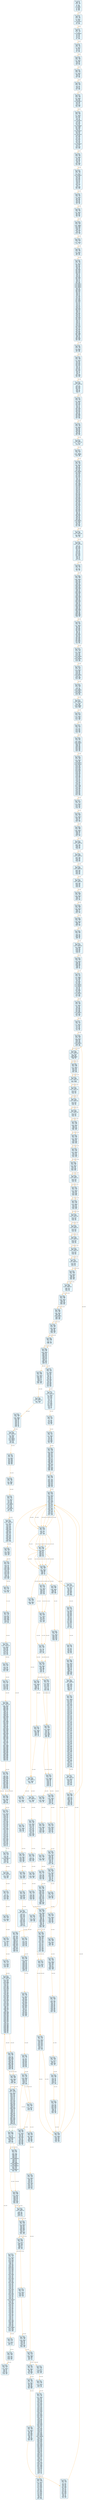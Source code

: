 digraph Contract_CFG {
    rankdir=TB;
    node [shape=box, style="filled, rounded", fontname="Monospace", fontsize=9, margin=0.15];
    edge [fontname="Arial", fontsize=8, penwidth=1.2];

    "block_0" [label="合约: 0xc7bbec...
起始PC: 0x0
终止PC: 0xb
终止指令: JUMPI
---------
0x0: PUSH1
0x2: PUSH1
0x4: MSTORE
0x5: CALLVALUE
0x6: DUP1
0x7: ISZERO
0x8: PUSH2
0xb: JUMPI", fillcolor="#e6f7ff"];
    "block_10" [label="合约: 0xc7bbec...
起始PC: 0x10
终止PC: 0x19
终止指令: JUMPI
---------
0x10: JUMPDEST
0x11: POP
0x12: PUSH1
0x14: CALLDATASIZE
0x15: LT
0x16: PUSH2
0x19: JUMPI", fillcolor="#e6f7ff"];
    "block_1a" [label="合约: 0xc7bbec...
起始PC: 0x1a
终止PC: 0x2a
终止指令: JUMPI
---------
0x1a: PUSH1
0x1c: CALLDATALOAD
0x1d: PUSH1
0x1f: SHR
0x20: DUP1
0x21: PUSH4
0x26: GT
0x27: PUSH2
0x2a: JUMPI", fillcolor="#e6f7ff"];
    "block_ee" [label="合约: 0xc7bbec...
起始PC: 0xee
终止PC: 0xf9
终止指令: JUMPI
---------
0xee: JUMPDEST
0xef: DUP1
0xf0: PUSH4
0xf5: GT
0xf6: PUSH2
0xf9: JUMPI", fillcolor="#e6f7ff"];
    "block_15b" [label="合约: 0xc7bbec...
起始PC: 0x15b
终止PC: 0x166
终止指令: JUMPI
---------
0x15b: JUMPDEST
0x15c: DUP1
0x15d: PUSH4
0x162: GT
0x163: PUSH2
0x166: JUMPI", fillcolor="#e6f7ff"];
    "block_18c" [label="合约: 0xc7bbec...
起始PC: 0x18c
终止PC: 0x197
终止指令: JUMPI
---------
0x18c: JUMPDEST
0x18d: DUP1
0x18e: PUSH4
0x193: EQ
0x194: PUSH2
0x197: JUMPI", fillcolor="#e6f7ff"];
    "block_198" [label="合约: 0xc7bbec...
起始PC: 0x198
终止PC: 0x1a2
终止指令: JUMPI
---------
0x198: DUP1
0x199: PUSH4
0x19e: EQ
0x19f: PUSH2
0x1a2: JUMPI", fillcolor="#e6f7ff"];
    "block_1d7" [label="合约: 0xc7bbec...
起始PC: 0x1d7
终止PC: 0x1e8
终止指令: JUMPI
---------
0x1d7: JUMPDEST
0x1d8: PUSH2
0x1db: PUSH1
0x1dd: DUP1
0x1de: CALLDATASIZE
0x1df: SUB
0x1e0: PUSH1
0x1e2: DUP2
0x1e3: LT
0x1e4: ISZERO
0x1e5: PUSH2
0x1e8: JUMPI", fillcolor="#e6f7ff"];
    "block_1ed" [label="合约: 0xc7bbec...
起始PC: 0x1ed
终止PC: 0x229
终止指令: JUMPI
---------
0x1ed: JUMPDEST
0x1ee: PUSH1
0x1f0: PUSH1
0x1f2: PUSH1
0x1f4: SHL
0x1f5: SUB
0x1f6: DUP3
0x1f7: CALLDATALOAD
0x1f8: DUP2
0x1f9: AND
0x1fa: SWAP3
0x1fb: PUSH1
0x1fd: DUP2
0x1fe: ADD
0x1ff: CALLDATALOAD
0x200: ISZERO
0x201: ISZERO
0x202: SWAP3
0x203: PUSH1
0x205: DUP3
0x206: ADD
0x207: CALLDATALOAD
0x208: SWAP3
0x209: PUSH1
0x20b: DUP4
0x20c: ADD
0x20d: CALLDATALOAD
0x20e: AND
0x20f: SWAP2
0x210: SWAP1
0x211: DUP2
0x212: ADD
0x213: SWAP1
0x214: PUSH1
0x216: DUP2
0x217: ADD
0x218: PUSH1
0x21a: DUP3
0x21b: ADD
0x21c: CALLDATALOAD
0x21d: PUSH5
0x223: DUP2
0x224: GT
0x225: ISZERO
0x226: PUSH2
0x229: JUMPI", fillcolor="#e6f7ff"];
    "block_22e" [label="合约: 0xc7bbec...
起始PC: 0x22e
终止PC: 0x23b
终止指令: JUMPI
---------
0x22e: JUMPDEST
0x22f: DUP3
0x230: ADD
0x231: DUP4
0x232: PUSH1
0x234: DUP3
0x235: ADD
0x236: GT
0x237: ISZERO
0x238: PUSH2
0x23b: JUMPI", fillcolor="#e6f7ff"];
    "block_240" [label="合约: 0xc7bbec...
起始PC: 0x240
终止PC: 0x25d
终止指令: JUMPI
---------
0x240: JUMPDEST
0x241: DUP1
0x242: CALLDATALOAD
0x243: SWAP1
0x244: PUSH1
0x246: ADD
0x247: SWAP2
0x248: DUP5
0x249: PUSH1
0x24b: DUP4
0x24c: MUL
0x24d: DUP5
0x24e: ADD
0x24f: GT
0x250: PUSH5
0x256: DUP4
0x257: GT
0x258: OR
0x259: ISZERO
0x25a: PUSH2
0x25d: JUMPI", fillcolor="#e6f7ff"];
    "block_262" [label="合约: 0xc7bbec...
起始PC: 0x262
终止PC: 0x26c
终止指令: JUMP
---------
0x262: JUMPDEST
0x263: POP
0x264: SWAP1
0x265: SWAP3
0x266: POP
0x267: SWAP1
0x268: POP
0x269: PUSH2
0x26c: JUMP", fillcolor="#e6f7ff"];
    "block_8f4" [label="合约: 0xc7bbec...
起始PC: 0x8f4
终止PC: 0x8fe
终止指令: JUMP
---------
0x8f4: JUMPDEST
0x8f5: PUSH1
0x8f7: DUP1
0x8f8: PUSH2
0x8fb: PUSH2
0x8fe: JUMP", fillcolor="#e6f7ff"];
    "block_2bf0" [label="合约: 0xc7bbec...
起始PC: 0x2bf0
终止PC: 0x2c20
终止指令: JUMPI
---------
0x2bf0: JUMPDEST
0x2bf1: ADDRESS
0x2bf2: PUSH1
0x2bf4: PUSH1
0x2bf6: PUSH1
0x2bf8: SHL
0x2bf9: SUB
0x2bfa: PUSH32
0x2c1b: AND
0x2c1c: EQ
0x2c1d: PUSH2
0x2c20: JUMPI", fillcolor="#e6f7ff"];
    "block_2c25" [label="合约: 0xc7bbec...
起始PC: 0x2c25
终止PC: 0x2c26
终止指令: JUMP
---------
0x2c25: JUMPDEST
0x2c26: JUMP", fillcolor="#e6f7ff"];
    "block_8ff" [label="合约: 0xc7bbec...
起始PC: 0x8ff
终止PC: 0x904
终止指令: JUMPI
---------
0x8ff: JUMPDEST
0x900: DUP6
0x901: PUSH2
0x904: JUMPI", fillcolor="#e6f7ff"];
    "block_936" [label="合约: 0xc7bbec...
起始PC: 0x936
终止PC: 0x9bc
终止指令: JUMPI
---------
0x936: JUMPDEST
0x937: PUSH1
0x939: DUP1
0x93a: MLOAD
0x93b: PUSH1
0x93d: DUP2
0x93e: ADD
0x93f: DUP3
0x940: MSTORE
0x941: PUSH1
0x943: SLOAD
0x944: PUSH1
0x946: PUSH1
0x948: PUSH1
0x94a: SHL
0x94b: SUB
0x94c: DUP2
0x94d: AND
0x94e: DUP3
0x94f: MSTORE
0x950: PUSH1
0x952: PUSH1
0x954: SHL
0x955: DUP2
0x956: DIV
0x957: PUSH1
0x959: SWAP1
0x95a: DUP2
0x95b: SIGNEXTEND
0x95c: DUP2
0x95d: SIGNEXTEND
0x95e: SWAP1
0x95f: SIGNEXTEND
0x960: PUSH1
0x962: DUP4
0x963: ADD
0x964: MSTORE
0x965: PUSH2
0x968: PUSH1
0x96a: PUSH1
0x96c: SHL
0x96d: DUP3
0x96e: DIV
0x96f: DUP2
0x970: AND
0x971: SWAP4
0x972: DUP4
0x973: ADD
0x974: SWAP4
0x975: SWAP1
0x976: SWAP4
0x977: MSTORE
0x978: PUSH1
0x97a: PUSH1
0x97c: SHL
0x97d: DUP2
0x97e: DIV
0x97f: DUP4
0x980: AND
0x981: PUSH1
0x983: DUP4
0x984: ADD
0x985: MSTORE
0x986: PUSH1
0x988: PUSH1
0x98a: SHL
0x98b: DUP2
0x98c: DIV
0x98d: SWAP1
0x98e: SWAP3
0x98f: AND
0x990: PUSH1
0x992: DUP3
0x993: ADD
0x994: MSTORE
0x995: PUSH1
0x997: PUSH1
0x999: PUSH1
0x99b: SHL
0x99c: DUP4
0x99d: DIV
0x99e: DUP2
0x99f: AND
0x9a0: PUSH1
0x9a2: DUP4
0x9a3: ADD
0x9a4: MSTORE
0x9a5: PUSH1
0x9a7: PUSH1
0x9a9: SHL
0x9aa: SWAP1
0x9ab: SWAP3
0x9ac: DIV
0x9ad: SWAP1
0x9ae: SWAP2
0x9af: AND
0x9b0: ISZERO
0x9b1: ISZERO
0x9b2: PUSH1
0x9b4: DUP3
0x9b5: ADD
0x9b6: DUP2
0x9b7: SWAP1
0x9b8: MSTORE
0x9b9: PUSH2
0x9bc: JUMPI", fillcolor="#e6f7ff"];
    "block_9ef" [label="合约: 0xc7bbec...
起始PC: 0x9ef
终止PC: 0x9f4
终止指令: JUMPI
---------
0x9ef: JUMPDEST
0x9f0: DUP8
0x9f1: PUSH2
0x9f4: JUMPI", fillcolor="#e6f7ff"];
    "block_a3a" [label="合约: 0xc7bbec...
起始PC: 0xa3a
终止PC: 0xa59
终止指令: JUMPI
---------
0xa3a: JUMPDEST
0xa3b: DUP1
0xa3c: PUSH1
0xa3e: ADD
0xa3f: MLOAD
0xa40: PUSH1
0xa42: PUSH1
0xa44: PUSH1
0xa46: SHL
0xa47: SUB
0xa48: AND
0xa49: DUP7
0xa4a: PUSH1
0xa4c: PUSH1
0xa4e: PUSH1
0xa50: SHL
0xa51: SUB
0xa52: AND
0xa53: LT
0xa54: DUP1
0xa55: ISZERO
0xa56: PUSH2
0xa59: JUMPI", fillcolor="#e6f7ff"];
    "block_a5a" [label="合约: 0xc7bbec...
起始PC: 0xa5a
终止PC: 0xa6b
终止指令: JUMPDEST_PREV
---------
0xa5a: POP
0xa5b: PUSH5
0xa61: PUSH1
0xa63: PUSH1
0xa65: PUSH1
0xa67: SHL
0xa68: SUB
0xa69: DUP8
0xa6a: AND
0xa6b: GT", fillcolor="#e6f7ff"];
    "block_aa3" [label="合约: 0xc7bbec...
起始PC: 0xaa3
终止PC: 0xac1
终止指令: JUMPI
---------
0xaa3: JUMPDEST
0xaa4: PUSH1
0xaa6: DUP1
0xaa7: SLOAD
0xaa8: PUSH1
0xaaa: PUSH1
0xaac: SHL
0xaad: NOT
0xaae: AND
0xaaf: DUP2
0xab0: SSTORE
0xab1: PUSH1
0xab3: DUP1
0xab4: MLOAD
0xab5: PUSH1
0xab7: DUP2
0xab8: ADD
0xab9: SWAP1
0xaba: SWAP2
0xabb: MSTORE
0xabc: DUP1
0xabd: DUP11
0xabe: PUSH2
0xac1: JUMPI", fillcolor="#e6f7ff"];
    "block_ad2" [label="合约: 0xc7bbec...
起始PC: 0xad2
终止PC: 0xae1
终止指令: JUMPI
---------
0xad2: JUMPDEST
0xad3: PUSH1
0xad5: DUP5
0xad6: PUSH1
0xad8: ADD
0xad9: MLOAD
0xada: PUSH1
0xadc: AND
0xadd: DUP2
0xade: PUSH2
0xae1: JUMPI", fillcolor="#e6f7ff"];
    "block_ae3" [label="合约: 0xc7bbec...
起始PC: 0xae3
终止PC: 0xae4
终止指令: JUMPDEST_PREV
---------
0xae3: JUMPDEST
0xae4: MOD", fillcolor="#e6f7ff"];
    "block_2c27" [label="合约: 0xc7bbec...
起始PC: 0x2c27
终止PC: 0x2c2a
终止指令: JUMP
---------
0x2c27: JUMPDEST
0x2c28: TIMESTAMP
0x2c29: SWAP1
0x2c2a: JUMP", fillcolor="#e6f7ff"];
    "block_b06" [label="合约: 0xc7bbec...
起始PC: 0xb06
终止PC: 0xb7a
终止指令: JUMPI
---------
0xb06: JUMPDEST
0xb07: PUSH4
0xb0c: AND
0xb0d: DUP2
0xb0e: MSTORE
0xb0f: PUSH1
0xb11: ADD
0xb12: PUSH1
0xb14: PUSH1
0xb16: SIGNEXTEND
0xb17: DUP2
0xb18: MSTORE
0xb19: PUSH1
0xb1b: ADD
0xb1c: PUSH1
0xb1e: PUSH1
0xb20: PUSH1
0xb22: PUSH1
0xb24: SHL
0xb25: SUB
0xb26: AND
0xb27: DUP2
0xb28: MSTORE
0xb29: PUSH1
0xb2b: ADD
0xb2c: PUSH1
0xb2e: ISZERO
0xb2f: ISZERO
0xb30: DUP2
0xb31: MSTORE
0xb32: POP
0xb33: SWAP1
0xb34: POP
0xb35: PUSH1
0xb37: DUP1
0xb38: DUP10
0xb39: SGT
0xb3a: SWAP1
0xb3b: POP
0xb3c: PUSH1
0xb3e: PUSH1
0xb40: MLOAD
0xb41: DUP1
0xb42: PUSH1
0xb44: ADD
0xb45: PUSH1
0xb47: MSTORE
0xb48: DUP1
0xb49: DUP12
0xb4a: DUP2
0xb4b: MSTORE
0xb4c: PUSH1
0xb4e: ADD
0xb4f: PUSH1
0xb51: DUP2
0xb52: MSTORE
0xb53: PUSH1
0xb55: ADD
0xb56: DUP6
0xb57: PUSH1
0xb59: ADD
0xb5a: MLOAD
0xb5b: PUSH1
0xb5d: PUSH1
0xb5f: PUSH1
0xb61: SHL
0xb62: SUB
0xb63: AND
0xb64: DUP2
0xb65: MSTORE
0xb66: PUSH1
0xb68: ADD
0xb69: DUP6
0xb6a: PUSH1
0xb6c: ADD
0xb6d: MLOAD
0xb6e: PUSH1
0xb70: SIGNEXTEND
0xb71: DUP2
0xb72: MSTORE
0xb73: PUSH1
0xb75: ADD
0xb76: DUP13
0xb77: PUSH2
0xb7a: JUMPI", fillcolor="#e6f7ff"];
    "block_b82" [label="合约: 0xc7bbec...
起始PC: 0xb82
终止PC: 0xb85
终止指令: JUMPDEST_PREV
---------
0xb82: JUMPDEST
0xb83: PUSH1
0xb85: SLOAD", fillcolor="#e6f7ff"];
    "block_bba" [label="合约: 0xc7bbec...
起始PC: 0xbba
终止PC: 0xbd4
终止指令: JUMPDEST_PREV
---------
0xbba: POP
0xbbb: DUP9
0xbbc: PUSH1
0xbbe: PUSH1
0xbc0: PUSH1
0xbc2: SHL
0xbc3: SUB
0xbc4: AND
0xbc5: DUP2
0xbc6: PUSH1
0xbc8: ADD
0xbc9: MLOAD
0xbca: PUSH1
0xbcc: PUSH1
0xbce: PUSH1
0xbd0: SHL
0xbd1: SUB
0xbd2: AND
0xbd3: EQ
0xbd4: ISZERO", fillcolor="#e6f7ff"];
    "block_bdb" [label="合约: 0xc7bbec...
起始PC: 0xbdb
终止PC: 0xbe1
终止指令: JUMP
---------
0xbdb: PUSH2
0xbde: PUSH2
0xbe1: JUMP", fillcolor="#e6f7ff"];
    "block_560e" [label="合约: 0xc7bbec...
起始PC: 0x560e
终止PC: 0x5649
终止指令: JUMP
---------
0x560e: JUMPDEST
0x560f: PUSH1
0x5611: DUP1
0x5612: MLOAD
0x5613: PUSH1
0x5615: DUP2
0x5616: ADD
0x5617: DUP3
0x5618: MSTORE
0x5619: PUSH1
0x561b: DUP1
0x561c: DUP3
0x561d: MSTORE
0x561e: PUSH1
0x5620: DUP3
0x5621: ADD
0x5622: DUP2
0x5623: SWAP1
0x5624: MSTORE
0x5625: SWAP2
0x5626: DUP2
0x5627: ADD
0x5628: DUP3
0x5629: SWAP1
0x562a: MSTORE
0x562b: PUSH1
0x562d: DUP2
0x562e: ADD
0x562f: DUP3
0x5630: SWAP1
0x5631: MSTORE
0x5632: PUSH1
0x5634: DUP2
0x5635: ADD
0x5636: DUP3
0x5637: SWAP1
0x5638: MSTORE
0x5639: PUSH1
0x563b: DUP2
0x563c: ADD
0x563d: DUP3
0x563e: SWAP1
0x563f: MSTORE
0x5640: PUSH1
0x5642: DUP2
0x5643: ADD
0x5644: SWAP2
0x5645: SWAP1
0x5646: SWAP2
0x5647: MSTORE
0x5648: SWAP1
0x5649: JUMP", fillcolor="#e6f7ff"];
    "block_be2" [label="合约: 0xc7bbec...
起始PC: 0xbe2
终止PC: 0xc24
终止指令: JUMP
---------
0xbe2: JUMPDEST
0xbe3: PUSH1
0xbe5: DUP3
0xbe6: ADD
0xbe7: MLOAD
0xbe8: PUSH1
0xbea: PUSH1
0xbec: PUSH1
0xbee: SHL
0xbef: SUB
0xbf0: AND
0xbf1: DUP2
0xbf2: MSTORE
0xbf3: PUSH1
0xbf5: DUP3
0xbf6: ADD
0xbf7: MLOAD
0xbf8: PUSH2
0xbfb: SWAP1
0xbfc: PUSH1
0xbfe: SWAP1
0xbff: PUSH32
0xc20: DUP16
0xc21: PUSH2
0xc24: JUMP", fillcolor="#e6f7ff"];
    "block_2c2b" [label="合约: 0xc7bbec...
起始PC: 0x2c2b
终止PC: 0x2c3d
终止指令: JUMPI
---------
0x2c2b: JUMPDEST
0x2c2c: PUSH1
0x2c2e: DUP1
0x2c2f: PUSH1
0x2c31: DUP5
0x2c32: PUSH1
0x2c34: SIGNEXTEND
0x2c35: DUP7
0x2c36: PUSH1
0x2c38: SIGNEXTEND
0x2c39: DUP2
0x2c3a: PUSH2
0x2c3d: JUMPI", fillcolor="#e6f7ff"];
    "block_2c3f" [label="合约: 0xc7bbec...
起始PC: 0x2c3f
终止PC: 0x2c4f
终止指令: JUMPI
---------
0x2c3f: JUMPDEST
0x2c40: SDIV
0x2c41: SWAP1
0x2c42: POP
0x2c43: PUSH1
0x2c45: DUP7
0x2c46: PUSH1
0x2c48: SIGNEXTEND
0x2c49: SLT
0x2c4a: DUP1
0x2c4b: ISZERO
0x2c4c: PUSH2
0x2c4f: JUMPI", fillcolor="#e6f7ff"];
    "block_2c50" [label="合约: 0xc7bbec...
起始PC: 0x2c50
终止PC: 0x2c5d
终止指令: JUMPI
---------
0x2c50: POP
0x2c51: DUP5
0x2c52: PUSH1
0x2c54: SIGNEXTEND
0x2c55: DUP7
0x2c56: PUSH1
0x2c58: SIGNEXTEND
0x2c59: DUP2
0x2c5a: PUSH2
0x2c5d: JUMPI", fillcolor="#e6f7ff"];
    "block_2c5f" [label="合约: 0xc7bbec...
起始PC: 0x2c5f
终止PC: 0x2c65
终止指令: JUMPDEST_PREV
---------
0x2c5f: JUMPDEST
0x2c60: SMOD
0x2c61: PUSH1
0x2c63: SIGNEXTEND
0x2c64: ISZERO
0x2c65: ISZERO", fillcolor="#e6f7ff"];
    "block_2c70" [label="合约: 0xc7bbec...
起始PC: 0x2c70
终止PC: 0x2c76
终止指令: JUMPI
---------
0x2c70: JUMPDEST
0x2c71: DUP4
0x2c72: ISZERO
0x2c73: PUSH2
0x2c76: JUMPI", fillcolor="#e6f7ff"];
    "block_2c77" [label="合约: 0xc7bbec...
起始PC: 0x2c77
终止PC: 0x2c81
终止指令: JUMP
---------
0x2c77: PUSH1
0x2c79: DUP1
0x2c7a: PUSH2
0x2c7d: DUP4
0x2c7e: PUSH2
0x2c81: JUMP", fillcolor="#e6f7ff"];
    "block_44b6" [label="合约: 0xc7bbec...
起始PC: 0x44b6
终止PC: 0x44c7
终止指令: JUMP
---------
0x44b6: JUMPDEST
0x44b7: PUSH1
0x44b9: SIGNEXTEND
0x44ba: PUSH1
0x44bc: DUP2
0x44bd: SWAP1
0x44be: SAR
0x44bf: SWAP2
0x44c0: PUSH2
0x44c3: SWAP1
0x44c4: SWAP2
0x44c5: SMOD
0x44c6: SWAP1
0x44c7: JUMP", fillcolor="#e6f7ff"];
    "block_2c82" [label="合约: 0xc7bbec...
起始PC: 0x2c82
终止PC: 0x2cba
终止指令: JUMPI
---------
0x2c82: JUMPDEST
0x2c83: PUSH1
0x2c85: DUP3
0x2c86: DUP2
0x2c87: SIGNEXTEND
0x2c88: DUP2
0x2c89: SIGNEXTEND
0x2c8a: PUSH1
0x2c8c: SWAP1
0x2c8d: DUP2
0x2c8e: MSTORE
0x2c8f: PUSH1
0x2c91: DUP14
0x2c92: SWAP1
0x2c93: MSTORE
0x2c94: PUSH1
0x2c96: SWAP1
0x2c97: SHA3
0x2c98: SLOAD
0x2c99: PUSH1
0x2c9b: DUP4
0x2c9c: AND
0x2c9d: SWAP2
0x2c9e: SWAP1
0x2c9f: SWAP2
0x2ca0: SHL
0x2ca1: DUP1
0x2ca2: ADD
0x2ca3: PUSH1
0x2ca5: NOT
0x2ca6: ADD
0x2ca7: SWAP1
0x2ca8: DUP2
0x2ca9: AND
0x2caa: DUP1
0x2cab: ISZERO
0x2cac: ISZERO
0x2cad: SWAP8
0x2cae: POP
0x2caf: SWAP3
0x2cb0: SWAP5
0x2cb1: POP
0x2cb2: SWAP1
0x2cb3: SWAP3
0x2cb4: POP
0x2cb5: SWAP1
0x2cb6: DUP6
0x2cb7: PUSH2
0x2cba: JUMPI", fillcolor="#e6f7ff"];
    "block_2cc7" [label="合约: 0xc7bbec...
起始PC: 0x2cc7
终止PC: 0x2cd0
终止指令: JUMP
---------
0x2cc7: JUMPDEST
0x2cc8: DUP9
0x2cc9: PUSH2
0x2ccc: DUP3
0x2ccd: PUSH2
0x2cd0: JUMP", fillcolor="#e6f7ff"];
    "block_44c8" [label="合约: 0xc7bbec...
起始PC: 0x44c8
终止PC: 0x44d1
终止指令: JUMPI
---------
0x44c8: JUMPDEST
0x44c9: PUSH1
0x44cb: DUP1
0x44cc: DUP3
0x44cd: GT
0x44ce: PUSH2
0x44d1: JUMPI", fillcolor="#e6f7ff"];
    "block_44d6" [label="合约: 0xc7bbec...
起始PC: 0x44d6
终止PC: 0x44e1
终止指令: JUMPI
---------
0x44d6: JUMPDEST
0x44d7: PUSH1
0x44d9: PUSH1
0x44db: SHL
0x44dc: DUP3
0x44dd: LT
0x44de: PUSH2
0x44e1: JUMPI", fillcolor="#e6f7ff"];
    "block_44e2" [label="合约: 0xc7bbec...
起始PC: 0x44e2
终止PC: 0x44e8
终止指令: JUMPDEST_PREV
---------
0x44e2: PUSH1
0x44e4: SWAP2
0x44e5: DUP3
0x44e6: SHR
0x44e7: SWAP2
0x44e8: ADD", fillcolor="#e6f7ff"];
    "block_44fa" [label="合约: 0xc7bbec...
起始PC: 0x44fa
终止PC: 0x4500
终止指令: JUMPDEST_PREV
---------
0x44fa: PUSH1
0x44fc: SWAP2
0x44fd: DUP3
0x44fe: SHR
0x44ff: SWAP2
0x4500: ADD", fillcolor="#e6f7ff"];
    "block_450e" [label="合约: 0xc7bbec...
起始PC: 0x450e
终止PC: 0x4514
终止指令: JUMPDEST_PREV
---------
0x450e: PUSH1
0x4510: SWAP2
0x4511: DUP3
0x4512: SHR
0x4513: SWAP2
0x4514: ADD", fillcolor="#e6f7ff"];
    "block_4520" [label="合约: 0xc7bbec...
起始PC: 0x4520
终止PC: 0x4526
终止指令: JUMPDEST_PREV
---------
0x4520: PUSH1
0x4522: SWAP2
0x4523: DUP3
0x4524: SHR
0x4525: SWAP2
0x4526: ADD", fillcolor="#e6f7ff"];
    "block_4538" [label="合约: 0xc7bbec...
起始PC: 0x4538
终止PC: 0x4540
终止指令: JUMPI
---------
0x4538: JUMPDEST
0x4539: PUSH1
0x453b: DUP3
0x453c: LT
0x453d: PUSH2
0x4540: JUMPI", fillcolor="#e6f7ff"];
    "block_4548" [label="合约: 0xc7bbec...
起始PC: 0x4548
终止PC: 0x4550
终止指令: JUMPI
---------
0x4548: JUMPDEST
0x4549: PUSH1
0x454b: DUP3
0x454c: LT
0x454d: PUSH2
0x4550: JUMPI", fillcolor="#e6f7ff"];
    "block_4558" [label="合约: 0xc7bbec...
起始PC: 0x4558
终止PC: 0x4560
终止指令: JUMPI
---------
0x4558: JUMPDEST
0x4559: PUSH1
0x455b: DUP3
0x455c: LT
0x455d: PUSH2
0x4560: JUMPI", fillcolor="#e6f7ff"];
    "block_4561" [label="合约: 0xc7bbec...
起始PC: 0x4561
终止PC: 0x4567
终止指令: JUMP
---------
0x4561: PUSH1
0x4563: ADD
0x4564: SWAP2
0x4565: SWAP1
0x4566: POP
0x4567: JUMP", fillcolor="#e6f7ff"];
    "block_2cd1" [label="合约: 0xc7bbec...
起始PC: 0x2cd1
终止PC: 0x2cd9
终止指令: JUMPDEST_PREV
---------
0x2cd1: JUMPDEST
0x2cd2: DUP5
0x2cd3: SUB
0x2cd4: PUSH1
0x2cd6: AND
0x2cd7: DUP7
0x2cd8: SUB
0x2cd9: MUL", fillcolor="#e6f7ff"];
    "block_2d63" [label="合约: 0xc7bbec...
起始PC: 0x2d63
终止PC: 0x2d6c
终止指令: JUMP
---------
0x2d63: JUMPDEST
0x2d64: POP
0x2d65: SWAP5
0x2d66: POP
0x2d67: SWAP5
0x2d68: SWAP3
0x2d69: POP
0x2d6a: POP
0x2d6b: POP
0x2d6c: JUMP", fillcolor="#e6f7ff"];
    "block_c25" [label="合约: 0xc7bbec...
起始PC: 0xc25
终止PC: 0xc47
终止指令: JUMPI
---------
0xc25: JUMPDEST
0xc26: ISZERO
0xc27: ISZERO
0xc28: PUSH1
0xc2a: DUP4
0xc2b: ADD
0xc2c: MSTORE
0xc2d: PUSH1
0xc2f: SWAP1
0xc30: DUP2
0xc31: SIGNEXTEND
0xc32: DUP2
0xc33: SIGNEXTEND
0xc34: PUSH1
0xc36: DUP4
0xc37: ADD
0xc38: DUP2
0xc39: SWAP1
0xc3a: MSTORE
0xc3b: PUSH3
0xc3f: NOT
0xc40: SWAP2
0xc41: SIGNEXTEND
0xc42: SLT
0xc43: ISZERO
0xc44: PUSH2
0xc47: JUMPI", fillcolor="#e6f7ff"];
    "block_c56" [label="合约: 0xc7bbec...
起始PC: 0xc56
终止PC: 0xc6b
终止指令: JUMPI
---------
0xc56: JUMPDEST
0xc57: PUSH1
0xc59: DUP2
0xc5a: ADD
0xc5b: MLOAD
0xc5c: PUSH3
0xc60: PUSH1
0xc62: SWAP2
0xc63: SWAP1
0xc64: SWAP2
0xc65: SIGNEXTEND
0xc66: SGT
0xc67: ISZERO
0xc68: PUSH2
0xc6b: JUMPI", fillcolor="#e6f7ff"];
    "block_c75" [label="合约: 0xc7bbec...
起始PC: 0xc75
终止PC: 0xc81
终止指令: JUMP
---------
0xc75: JUMPDEST
0xc76: PUSH2
0xc79: DUP2
0xc7a: PUSH1
0xc7c: ADD
0xc7d: MLOAD
0xc7e: PUSH2
0xc81: JUMP", fillcolor="#e6f7ff"];
    "block_2d6d" [label="合约: 0xc7bbec...
起始PC: 0x2d6d
终止PC: 0x2d7b
终止指令: JUMPI
---------
0x2d6d: JUMPDEST
0x2d6e: PUSH1
0x2d70: DUP1
0x2d71: PUSH1
0x2d73: DUP4
0x2d74: PUSH1
0x2d76: SIGNEXTEND
0x2d77: SLT
0x2d78: PUSH2
0x2d7b: JUMPI", fillcolor="#e6f7ff"];
    "block_2d84" [label="合约: 0xc7bbec...
起始PC: 0x2d84
终止PC: 0x2d8b
终止指令: JUMPDEST_PREV
---------
0x2d84: JUMPDEST
0x2d85: DUP3
0x2d86: PUSH1
0x2d88: SIGNEXTEND
0x2d89: PUSH1
0x2d8b: SUB", fillcolor="#e6f7ff"];
    "block_2dca" [label="合约: 0xc7bbec...
起始PC: 0x2dca
终止PC: 0x2dd4
终止指令: JUMPI
---------
0x2dca: JUMPDEST
0x2dcb: PUSH1
0x2dcd: PUSH1
0x2dcf: DUP3
0x2dd0: AND
0x2dd1: PUSH2
0x2dd4: JUMPI", fillcolor="#e6f7ff"];
    "block_2dde" [label="合约: 0xc7bbec...
起始PC: 0x2dde
终止PC: 0x2ddf
终止指令: JUMPDEST_PREV
---------
0x2dde: JUMPDEST
0x2ddf: PUSH16", fillcolor="#e6f7ff"];
    "block_2e0f" [label="合约: 0xc7bbec...
起始PC: 0x2e0f
终止PC: 0x2e23
终止指令: JUMPDEST_PREV
---------
0x2e0f: PUSH16
0x2e20: MUL
0x2e21: PUSH1
0x2e23: SHR", fillcolor="#e6f7ff"];
    "block_2e2e" [label="合约: 0xc7bbec...
起始PC: 0x2e2e
终止PC: 0x2e42
终止指令: JUMPDEST_PREV
---------
0x2e2e: PUSH16
0x2e3f: MUL
0x2e40: PUSH1
0x2e42: SHR", fillcolor="#e6f7ff"];
    "block_2e4d" [label="合约: 0xc7bbec...
起始PC: 0x2e4d
终止PC: 0x2e61
终止指令: JUMPDEST_PREV
---------
0x2e4d: PUSH16
0x2e5e: MUL
0x2e5f: PUSH1
0x2e61: SHR", fillcolor="#e6f7ff"];
    "block_2e81" [label="合约: 0xc7bbec...
起始PC: 0x2e81
终止PC: 0x2e8a
终止指令: JUMPI
---------
0x2e81: JUMPDEST
0x2e82: PUSH1
0x2e84: DUP3
0x2e85: AND
0x2e86: ISZERO
0x2e87: PUSH2
0x2e8a: JUMPI", fillcolor="#e6f7ff"];
    "block_2ea0" [label="合约: 0xc7bbec...
起始PC: 0x2ea0
终止PC: 0x2ea9
终止指令: JUMPI
---------
0x2ea0: JUMPDEST
0x2ea1: PUSH1
0x2ea3: DUP3
0x2ea4: AND
0x2ea5: ISZERO
0x2ea6: PUSH2
0x2ea9: JUMPI", fillcolor="#e6f7ff"];
    "block_2ebf" [label="合约: 0xc7bbec...
起始PC: 0x2ebf
终止PC: 0x2ec8
终止指令: JUMPI
---------
0x2ebf: JUMPDEST
0x2ec0: PUSH1
0x2ec2: DUP3
0x2ec3: AND
0x2ec4: ISZERO
0x2ec5: PUSH2
0x2ec8: JUMPI", fillcolor="#e6f7ff"];
    "block_2ede" [label="合约: 0xc7bbec...
起始PC: 0x2ede
终止PC: 0x2ee8
终止指令: JUMPI
---------
0x2ede: JUMPDEST
0x2edf: PUSH2
0x2ee2: DUP3
0x2ee3: AND
0x2ee4: ISZERO
0x2ee5: PUSH2
0x2ee8: JUMPI", fillcolor="#e6f7ff"];
    "block_2ee9" [label="合约: 0xc7bbec...
起始PC: 0x2ee9
终止PC: 0x2efd
终止指令: JUMPDEST_PREV
---------
0x2ee9: PUSH16
0x2efa: MUL
0x2efb: PUSH1
0x2efd: SHR", fillcolor="#e6f7ff"];
    "block_2f1e" [label="合约: 0xc7bbec...
起始PC: 0x2f1e
终止PC: 0x2f28
终止指令: JUMPI
---------
0x2f1e: JUMPDEST
0x2f1f: PUSH2
0x2f22: DUP3
0x2f23: AND
0x2f24: ISZERO
0x2f25: PUSH2
0x2f28: JUMPI", fillcolor="#e6f7ff"];
    "block_2f3e" [label="合约: 0xc7bbec...
起始PC: 0x2f3e
终止PC: 0x2f48
终止指令: JUMPI
---------
0x2f3e: JUMPDEST
0x2f3f: PUSH2
0x2f42: DUP3
0x2f43: AND
0x2f44: ISZERO
0x2f45: PUSH2
0x2f48: JUMPI", fillcolor="#e6f7ff"];
    "block_2f49" [label="合约: 0xc7bbec...
起始PC: 0x2f49
终止PC: 0x2f5d
终止指令: JUMPDEST_PREV
---------
0x2f49: PUSH16
0x2f5a: MUL
0x2f5b: PUSH1
0x2f5d: SHR", fillcolor="#e6f7ff"];
    "block_2f69" [label="合约: 0xc7bbec...
起始PC: 0x2f69
终止PC: 0x2f7d
终止指令: JUMPDEST_PREV
---------
0x2f69: PUSH16
0x2f7a: MUL
0x2f7b: PUSH1
0x2f7d: SHR", fillcolor="#e6f7ff"];
    "block_2f89" [label="合约: 0xc7bbec...
起始PC: 0x2f89
终止PC: 0x2f9d
终止指令: JUMPDEST_PREV
---------
0x2f89: PUSH16
0x2f9a: MUL
0x2f9b: PUSH1
0x2f9d: SHR", fillcolor="#e6f7ff"];
    "block_2fa9" [label="合约: 0xc7bbec...
起始PC: 0x2fa9
终止PC: 0x2fbd
终止指令: JUMPDEST_PREV
---------
0x2fa9: PUSH16
0x2fba: MUL
0x2fbb: PUSH1
0x2fbd: SHR", fillcolor="#e6f7ff"];
    "block_2fc9" [label="合约: 0xc7bbec...
起始PC: 0x2fc9
终止PC: 0x2fdd
终止指令: JUMPDEST_PREV
---------
0x2fc9: PUSH16
0x2fda: MUL
0x2fdb: PUSH1
0x2fdd: SHR", fillcolor="#e6f7ff"];
    "block_2fff" [label="合约: 0xc7bbec...
起始PC: 0x2fff
终止PC: 0x300a
终止指令: JUMPI
---------
0x2fff: JUMPDEST
0x3000: PUSH3
0x3004: DUP3
0x3005: AND
0x3006: ISZERO
0x3007: PUSH2
0x300a: JUMPI", fillcolor="#e6f7ff"];
    "block_300b" [label="合约: 0xc7bbec...
起始PC: 0x300b
终止PC: 0x301e
终止指令: JUMPDEST_PREV
---------
0x300b: PUSH15
0x301b: MUL
0x301c: PUSH1
0x301e: SHR", fillcolor="#e6f7ff"];
    "block_303e" [label="合约: 0xc7bbec...
起始PC: 0x303e
终止PC: 0x3049
终止指令: JUMPI
---------
0x303e: JUMPDEST
0x303f: PUSH3
0x3043: DUP3
0x3044: AND
0x3045: ISZERO
0x3046: PUSH2
0x3049: JUMPI", fillcolor="#e6f7ff"];
    "block_305b" [label="合约: 0xc7bbec...
起始PC: 0x305b
终止PC: 0x3067
终止指令: JUMPI
---------
0x305b: JUMPDEST
0x305c: PUSH1
0x305e: DUP5
0x305f: PUSH1
0x3061: SIGNEXTEND
0x3062: SGT
0x3063: ISZERO
0x3064: PUSH2
0x3067: JUMPI", fillcolor="#e6f7ff"];
    "block_3076" [label="合约: 0xc7bbec...
起始PC: 0x3076
终止PC: 0x3083
终止指令: JUMPI
---------
0x3076: JUMPDEST
0x3077: PUSH5
0x307d: DUP2
0x307e: MOD
0x307f: ISZERO
0x3080: PUSH2
0x3083: JUMPI", fillcolor="#e6f7ff"];
    "block_3084" [label="合约: 0xc7bbec...
起始PC: 0x3084
终止PC: 0x3089
终止指令: JUMP
---------
0x3084: PUSH1
0x3086: PUSH2
0x3089: JUMP", fillcolor="#e6f7ff"];
    "block_308d" [label="合约: 0xc7bbec...
起始PC: 0x308d
终止PC: 0x309e
终止指令: JUMP
---------
0x308d: JUMPDEST
0x308e: PUSH1
0x3090: AND
0x3091: PUSH1
0x3093: DUP3
0x3094: SWAP1
0x3095: SHR
0x3096: ADD
0x3097: SWAP3
0x3098: POP
0x3099: POP
0x309a: POP
0x309b: SWAP2
0x309c: SWAP1
0x309d: POP
0x309e: JUMP", fillcolor="#e6f7ff"];
    "block_c82" [label="合约: 0xc7bbec...
起始PC: 0xc82
终止PC: 0xc9e
终止指令: JUMPI
---------
0xc82: JUMPDEST
0xc83: PUSH1
0xc85: PUSH1
0xc87: PUSH1
0xc89: SHL
0xc8a: SUB
0xc8b: AND
0xc8c: PUSH1
0xc8e: DUP3
0xc8f: ADD
0xc90: MSTORE
0xc91: PUSH1
0xc93: DUP3
0xc94: ADD
0xc95: MLOAD
0xc96: PUSH2
0xc99: SWAP1
0xc9a: DUP14
0xc9b: PUSH2
0xc9e: JUMPI", fillcolor="#e6f7ff"];
    "block_cbc" [label="合约: 0xc7bbec...
起始PC: 0xcbc
终止PC: 0xcd5
终止指令: JUMPDEST_PREV
---------
0xcbc: JUMPDEST
0xcbd: DUP12
0xcbe: PUSH1
0xcc0: PUSH1
0xcc2: PUSH1
0xcc4: SHL
0xcc5: SUB
0xcc6: AND
0xcc7: DUP4
0xcc8: PUSH1
0xcca: ADD
0xccb: MLOAD
0xccc: PUSH1
0xcce: PUSH1
0xcd0: PUSH1
0xcd2: SHL
0xcd3: SUB
0xcd4: AND
0xcd5: LT", fillcolor="#e6f7ff"];
    "block_cdb" [label="合约: 0xc7bbec...
起始PC: 0xcdb
终止PC: 0xce3
终止指令: JUMP
---------
0xcdb: DUP3
0xcdc: PUSH1
0xcde: ADD
0xcdf: MLOAD
0xce0: PUSH2
0xce3: JUMP", fillcolor="#e6f7ff"];
    "block_ce6" [label="合约: 0xc7bbec...
起始PC: 0xce6
终止PC: 0xd12
终止指令: JUMP
---------
0xce6: JUMPDEST
0xce7: PUSH1
0xce9: DUP6
0xcea: ADD
0xceb: MLOAD
0xcec: DUP6
0xced: MLOAD
0xcee: PUSH32
0xd0f: PUSH2
0xd12: JUMP", fillcolor="#e6f7ff"];
    "block_309f" [label="合约: 0xc7bbec...
起始PC: 0x309f
终止PC: 0x30be
终止指令: JUMPI
---------
0x309f: JUMPDEST
0x30a0: PUSH1
0x30a2: DUP1
0x30a3: DUP1
0x30a4: DUP1
0x30a5: PUSH1
0x30a7: PUSH1
0x30a9: PUSH1
0x30ab: SHL
0x30ac: SUB
0x30ad: DUP1
0x30ae: DUP10
0x30af: AND
0x30b0: SWAP1
0x30b1: DUP11
0x30b2: AND
0x30b3: LT
0x30b4: ISZERO
0x30b5: DUP2
0x30b6: DUP8
0x30b7: SLT
0x30b8: DUP1
0x30b9: ISZERO
0x30ba: SWAP1
0x30bb: PUSH2
0x30be: JUMPI", fillcolor="#e6f7ff"];
    "block_30bf" [label="合约: 0xc7bbec...
起始PC: 0x30bf
终止PC: 0x30d7
终止指令: JUMP
---------
0x30bf: PUSH1
0x30c1: PUSH2
0x30c4: DUP10
0x30c5: DUP10
0x30c6: PUSH3
0x30ca: SUB
0x30cb: PUSH3
0x30cf: AND
0x30d0: PUSH3
0x30d4: PUSH2
0x30d7: JUMP", fillcolor="#e6f7ff"];
    "block_32d9" [label="合约: 0xc7bbec...
起始PC: 0x32d9
终止PC: 0x32f7
终止指令: JUMPI
---------
0x32d9: JUMPDEST
0x32da: PUSH1
0x32dc: DUP1
0x32dd: DUP1
0x32de: PUSH1
0x32e0: NOT
0x32e1: DUP6
0x32e2: DUP8
0x32e3: MULMOD
0x32e4: DUP7
0x32e5: DUP7
0x32e6: MUL
0x32e7: SWAP3
0x32e8: POP
0x32e9: DUP3
0x32ea: DUP2
0x32eb: LT
0x32ec: SWAP1
0x32ed: DUP4
0x32ee: SWAP1
0x32ef: SUB
0x32f0: SUB
0x32f1: SWAP1
0x32f2: POP
0x32f3: DUP1
0x32f4: PUSH2
0x32f7: JUMPI", fillcolor="#e6f7ff"];
    "block_32f8" [label="合约: 0xc7bbec...
起始PC: 0x32f8
终止PC: 0x32ff
终止指令: JUMPI
---------
0x32f8: PUSH1
0x32fa: DUP5
0x32fb: GT
0x32fc: PUSH2
0x32ff: JUMPI", fillcolor="#e6f7ff"];
    "block_3304" [label="合约: 0xc7bbec...
起始PC: 0x3304
终止PC: 0x330e
终止指令: JUMP
---------
0x3304: JUMPDEST
0x3305: POP
0x3306: DUP3
0x3307: SWAP1
0x3308: DIV
0x3309: SWAP1
0x330a: POP
0x330b: PUSH2
0x330e: JUMP", fillcolor="#e6f7ff"];
    "block_3382" [label="合约: 0xc7bbec...
起始PC: 0x3382
终止PC: 0x3388
终止指令: JUMP
---------
0x3382: JUMPDEST
0x3383: SWAP4
0x3384: SWAP3
0x3385: POP
0x3386: POP
0x3387: POP
0x3388: JUMP", fillcolor="#e6f7ff"];
    "block_30d8" [label="合约: 0xc7bbec...
起始PC: 0x30d8
终止PC: 0x30df
终止指令: JUMPI
---------
0x30d8: JUMPDEST
0x30d9: SWAP1
0x30da: POP
0x30db: DUP3
0x30dc: PUSH2
0x30df: JUMPI", fillcolor="#e6f7ff"];
    "block_30f1" [label="合约: 0xc7bbec...
起始PC: 0x30f1
终止PC: 0x30fd
终止指令: JUMP
---------
0x30f1: JUMPDEST
0x30f2: PUSH2
0x30f5: DUP12
0x30f6: DUP14
0x30f7: DUP13
0x30f8: PUSH1
0x30fa: PUSH2
0x30fd: JUMP", fillcolor="#e6f7ff"];
    "block_46cd" [label="合约: 0xc7bbec...
起始PC: 0x46cd
终止PC: 0x46e9
终止指令: JUMPI
---------
0x46cd: JUMPDEST
0x46ce: PUSH1
0x46d0: DUP4
0x46d1: PUSH1
0x46d3: PUSH1
0x46d5: PUSH1
0x46d7: SHL
0x46d8: SUB
0x46d9: AND
0x46da: DUP6
0x46db: PUSH1
0x46dd: PUSH1
0x46df: PUSH1
0x46e1: SHL
0x46e2: SUB
0x46e3: AND
0x46e4: GT
0x46e5: ISZERO
0x46e6: PUSH2
0x46e9: JUMPI", fillcolor="#e6f7ff"];
    "block_46ed" [label="合约: 0xc7bbec...
起始PC: 0x46ed
终止PC: 0x4724
终止指令: JUMPI
---------
0x46ed: JUMPDEST
0x46ee: PUSH28
0x470b: PUSH1
0x470d: DUP5
0x470e: SWAP1
0x470f: SHL
0x4710: AND
0x4711: PUSH1
0x4713: PUSH1
0x4715: PUSH1
0x4717: SHL
0x4718: SUB
0x4719: DUP7
0x471a: DUP7
0x471b: SUB
0x471c: DUP2
0x471d: AND
0x471e: SWAP1
0x471f: DUP8
0x4720: AND
0x4721: PUSH2
0x4724: JUMPI", fillcolor="#e6f7ff"];
    "block_4729" [label="合约: 0xc7bbec...
起始PC: 0x4729
终止PC: 0x472e
终止指令: JUMPI
---------
0x4729: JUMPDEST
0x472a: DUP4
0x472b: PUSH2
0x472e: JUMPI", fillcolor="#e6f7ff"];
    "block_4759" [label="合约: 0xc7bbec...
起始PC: 0x4759
终止PC: 0x476f
终止指令: JUMP
---------
0x4759: JUMPDEST
0x475a: PUSH2
0x475d: PUSH2
0x4760: DUP4
0x4761: DUP4
0x4762: DUP10
0x4763: PUSH1
0x4765: PUSH1
0x4767: PUSH1
0x4769: SHL
0x476a: SUB
0x476b: AND
0x476c: PUSH2
0x476f: JUMP", fillcolor="#e6f7ff"];
    "block_41a9" [label="合约: 0xc7bbec...
起始PC: 0x41a9
终止PC: 0x41b5
终止指令: JUMP
---------
0x41a9: JUMPDEST
0x41aa: PUSH1
0x41ac: PUSH2
0x41af: DUP5
0x41b0: DUP5
0x41b1: DUP5
0x41b2: PUSH2
0x41b5: JUMP", fillcolor="#e6f7ff"];
    "block_41b6" [label="合约: 0xc7bbec...
起始PC: 0x41b6
终止PC: 0x41c0
终止指令: JUMPI
---------
0x41b6: JUMPDEST
0x41b7: SWAP1
0x41b8: POP
0x41b9: PUSH1
0x41bb: DUP3
0x41bc: DUP1
0x41bd: PUSH2
0x41c0: JUMPI", fillcolor="#e6f7ff"];
    "block_41c2" [label="合约: 0xc7bbec...
起始PC: 0x41c2
终止PC: 0x41cb
终止指令: JUMPI
---------
0x41c2: JUMPDEST
0x41c3: DUP5
0x41c4: DUP7
0x41c5: MULMOD
0x41c6: GT
0x41c7: ISZERO
0x41c8: PUSH2
0x41cb: JUMPI", fillcolor="#e6f7ff"];
    "block_41cc" [label="合约: 0xc7bbec...
起始PC: 0x41cc
终止PC: 0x41d4
终止指令: JUMPI
---------
0x41cc: PUSH1
0x41ce: NOT
0x41cf: DUP2
0x41d0: LT
0x41d1: PUSH2
0x41d4: JUMPI", fillcolor="#e6f7ff"];
    "block_41d9" [label="合约: 0xc7bbec...
起始PC: 0x41d9
终止PC: 0x41e2
终止指令: JUMP
---------
0x41d9: JUMPDEST
0x41da: PUSH1
0x41dc: ADD
0x41dd: SWAP4
0x41de: SWAP3
0x41df: POP
0x41e0: POP
0x41e1: POP
0x41e2: JUMP", fillcolor="#e6f7ff"];
    "block_4770" [label="合约: 0xc7bbec...
起始PC: 0x4770
终止PC: 0x477e
终止指令: JUMP
---------
0x4770: JUMPDEST
0x4771: DUP9
0x4772: PUSH1
0x4774: PUSH1
0x4776: PUSH1
0x4778: SHL
0x4779: SUB
0x477a: AND
0x477b: PUSH2
0x477e: JUMP", fillcolor="#e6f7ff"];
    "block_4cf7" [label="合约: 0xc7bbec...
起始PC: 0x4cf7
终止PC: 0x4d01
终止指令: JUMP
---------
0x4cf7: JUMPDEST
0x4cf8: DUP1
0x4cf9: DUP3
0x4cfa: DIV
0x4cfb: SWAP2
0x4cfc: MOD
0x4cfd: ISZERO
0x4cfe: ISZERO
0x4cff: ADD
0x4d00: SWAP1
0x4d01: JUMP", fillcolor="#e6f7ff"];
    "block_477f" [label="合约: 0xc7bbec...
起始PC: 0x477f
终止PC: 0x4789
终止指令: JUMP
---------
0x477f: JUMPDEST
0x4780: SWAP8
0x4781: SWAP7
0x4782: POP
0x4783: POP
0x4784: POP
0x4785: POP
0x4786: POP
0x4787: POP
0x4788: POP
0x4789: JUMP", fillcolor="#e6f7ff"];
    "block_30fe" [label="合约: 0xc7bbec...
起始PC: 0x30fe
终止PC: 0x3107
终止指令: JUMPI
---------
0x30fe: JUMPDEST
0x30ff: SWAP6
0x3100: POP
0x3101: DUP6
0x3102: DUP2
0x3103: LT
0x3104: PUSH2
0x3107: JUMPI", fillcolor="#e6f7ff"];
    "block_310f" [label="合约: 0xc7bbec...
起始PC: 0x310f
终止PC: 0x311a
终止指令: JUMP
---------
0x310f: JUMPDEST
0x3110: PUSH2
0x3113: DUP13
0x3114: DUP12
0x3115: DUP4
0x3116: DUP7
0x3117: PUSH2
0x311a: JUMP", fillcolor="#e6f7ff"];
    "block_478a" [label="合约: 0xc7bbec...
起始PC: 0x478a
终止PC: 0x479c
终止指令: JUMPI
---------
0x478a: JUMPDEST
0x478b: PUSH1
0x478d: DUP1
0x478e: DUP6
0x478f: PUSH1
0x4791: PUSH1
0x4793: PUSH1
0x4795: SHL
0x4796: SUB
0x4797: AND
0x4798: GT
0x4799: PUSH2
0x479c: JUMPI", fillcolor="#e6f7ff"];
    "block_47a1" [label="合约: 0xc7bbec...
起始PC: 0x47a1
终止PC: 0x47b2
终止指令: JUMPI
---------
0x47a1: JUMPDEST
0x47a2: PUSH1
0x47a4: DUP5
0x47a5: PUSH1
0x47a7: PUSH1
0x47a9: PUSH1
0x47ab: SHL
0x47ac: SUB
0x47ad: AND
0x47ae: GT
0x47af: PUSH2
0x47b2: JUMPI", fillcolor="#e6f7ff"];
    "block_47b7" [label="合约: 0xc7bbec...
起始PC: 0x47b7
终止PC: 0x47bc
终止指令: JUMPI
---------
0x47b7: JUMPDEST
0x47b8: DUP2
0x47b9: PUSH2
0x47bc: JUMPI", fillcolor="#e6f7ff"];
    "block_47c9" [label="合约: 0xc7bbec...
起始PC: 0x47c9
终止PC: 0x47d5
终止指令: JUMP
---------
0x47c9: JUMPDEST
0x47ca: PUSH2
0x47cd: DUP6
0x47ce: DUP6
0x47cf: DUP6
0x47d0: PUSH1
0x47d2: PUSH2
0x47d5: JUMP", fillcolor="#e6f7ff"];
    "block_4de3" [label="合约: 0xc7bbec...
起始PC: 0x4de3
终止PC: 0x4dea
终止指令: JUMPI
---------
0x4de3: JUMPDEST
0x4de4: PUSH1
0x4de6: DUP3
0x4de7: PUSH2
0x4dea: JUMPI", fillcolor="#e6f7ff"];
    "block_4df1" [label="合约: 0xc7bbec...
起始PC: 0x4df1
终止PC: 0x4e1a
终止指令: JUMPI
---------
0x4df1: JUMPDEST
0x4df2: PUSH28
0x4e0f: PUSH1
0x4e11: DUP6
0x4e12: SWAP1
0x4e13: SHL
0x4e14: AND
0x4e15: DUP3
0x4e16: ISZERO
0x4e17: PUSH2
0x4e1a: JUMPI", fillcolor="#e6f7ff"];
    "block_4e1b" [label="合约: 0xc7bbec...
起始PC: 0x4e1b
终止PC: 0x4e2f
终止指令: JUMPI
---------
0x4e1b: PUSH1
0x4e1d: PUSH1
0x4e1f: PUSH1
0x4e21: SHL
0x4e22: SUB
0x4e23: DUP7
0x4e24: AND
0x4e25: DUP5
0x4e26: DUP2
0x4e27: MUL
0x4e28: SWAP1
0x4e29: DUP6
0x4e2a: DUP3
0x4e2b: DUP2
0x4e2c: PUSH2
0x4e2f: JUMPI", fillcolor="#e6f7ff"];
    "block_4e31" [label="合约: 0xc7bbec...
起始PC: 0x4e31
终止PC: 0x4e38
终止指令: JUMPI
---------
0x4e31: JUMPDEST
0x4e32: DIV
0x4e33: EQ
0x4e34: ISZERO
0x4e35: PUSH2
0x4e38: JUMPI", fillcolor="#e6f7ff"];
    "block_4e39" [label="合约: 0xc7bbec...
起始PC: 0x4e39
终止PC: 0x4e42
终止指令: JUMPI
---------
0x4e39: DUP2
0x4e3a: DUP2
0x4e3b: ADD
0x4e3c: DUP3
0x4e3d: DUP2
0x4e3e: LT
0x4e3f: PUSH2
0x4e42: JUMPI", fillcolor="#e6f7ff"];
    "block_4e43" [label="合约: 0xc7bbec...
起始PC: 0x4e43
终止PC: 0x4e55
终止指令: JUMP
---------
0x4e43: PUSH2
0x4e46: DUP4
0x4e47: DUP10
0x4e48: PUSH1
0x4e4a: PUSH1
0x4e4c: PUSH1
0x4e4e: SHL
0x4e4f: SUB
0x4e50: AND
0x4e51: DUP4
0x4e52: PUSH2
0x4e55: JUMP", fillcolor="#e6f7ff"];
    "block_4e56" [label="合约: 0xc7bbec...
起始PC: 0x4e56
终止PC: 0x4e5f
终止指令: JUMP
---------
0x4e56: JUMPDEST
0x4e57: SWAP4
0x4e58: POP
0x4e59: POP
0x4e5a: POP
0x4e5b: POP
0x4e5c: PUSH2
0x4e5f: JUMP", fillcolor="#e6f7ff"];
    "block_46c5" [label="合约: 0xc7bbec...
起始PC: 0x46c5
终止PC: 0x46cc
终止指令: JUMP
---------
0x46c5: JUMPDEST
0x46c6: SWAP5
0x46c7: SWAP4
0x46c8: POP
0x46c9: POP
0x46ca: POP
0x46cb: POP
0x46cc: JUMP", fillcolor="#e6f7ff"];
    "block_46c2" [label="合约: 0xc7bbec...
起始PC: 0x46c2
终止PC: 0x46c4
终止指令: JUMPDEST_PREV
---------
0x46c2: JUMPDEST
0x46c3: SWAP1
0x46c4: POP", fillcolor="#e6f7ff"];
    "block_311b" [label="合约: 0xc7bbec...
起始PC: 0x311b
终止PC: 0x311d
终止指令: JUMPDEST_PREV
---------
0x311b: JUMPDEST
0x311c: SWAP7
0x311d: POP", fillcolor="#e6f7ff"];
    "block_316e" [label="合约: 0xc7bbec...
起始PC: 0x316e
终止PC: 0x3183
终止指令: JUMPI
---------
0x316e: JUMPDEST
0x316f: PUSH1
0x3171: PUSH1
0x3173: PUSH1
0x3175: SHL
0x3176: SUB
0x3177: DUP11
0x3178: DUP2
0x3179: AND
0x317a: SWAP1
0x317b: DUP8
0x317c: AND
0x317d: EQ
0x317e: DUP3
0x317f: ISZERO
0x3180: PUSH2
0x3183: JUMPI", fillcolor="#e6f7ff"];
    "block_3184" [label="合约: 0xc7bbec...
起始PC: 0x3184
终止PC: 0x318a
终止指令: JUMPI
---------
0x3184: DUP1
0x3185: DUP1
0x3186: ISZERO
0x3187: PUSH2
0x318a: JUMPI", fillcolor="#e6f7ff"];
    "block_318d" [label="合约: 0xc7bbec...
起始PC: 0x318d
终止PC: 0x3191
终止指令: JUMPI
---------
0x318d: JUMPDEST
0x318e: PUSH2
0x3191: JUMPI", fillcolor="#e6f7ff"];
    "block_3192" [label="合约: 0xc7bbec...
起始PC: 0x3192
终止PC: 0x319d
终止指令: JUMP
---------
0x3192: PUSH2
0x3195: DUP8
0x3196: DUP14
0x3197: DUP13
0x3198: PUSH1
0x319a: PUSH2
0x319d: JUMP", fillcolor="#e6f7ff"];
    "block_319e" [label="合约: 0xc7bbec...
起始PC: 0x319e
终止PC: 0x31a2
终止指令: JUMP
---------
0x319e: JUMPDEST
0x319f: PUSH2
0x31a2: JUMP", fillcolor="#e6f7ff"];
    "block_31a5" [label="合约: 0xc7bbec...
起始PC: 0x31a5
终止PC: 0x31ae
终止指令: JUMPI
---------
0x31a5: JUMPDEST
0x31a6: SWAP6
0x31a7: POP
0x31a8: DUP1
0x31a9: DUP1
0x31aa: ISZERO
0x31ab: PUSH2
0x31ae: JUMPI", fillcolor="#e6f7ff"];
    "block_31b2" [label="合约: 0xc7bbec...
起始PC: 0x31b2
终止PC: 0x31b6
终止指令: JUMPI
---------
0x31b2: JUMPDEST
0x31b3: PUSH2
0x31b6: JUMPI", fillcolor="#e6f7ff"];
    "block_31b7" [label="合约: 0xc7bbec...
起始PC: 0x31b7
终止PC: 0x31c2
终止指令: JUMP
---------
0x31b7: PUSH2
0x31ba: DUP8
0x31bb: DUP14
0x31bc: DUP13
0x31bd: PUSH1
0x31bf: PUSH2
0x31c2: JUMP", fillcolor="#e6f7ff"];
    "block_4652" [label="合约: 0xc7bbec...
起始PC: 0x4652
终止PC: 0x466e
终止指令: JUMPI
---------
0x4652: JUMPDEST
0x4653: PUSH1
0x4655: DUP4
0x4656: PUSH1
0x4658: PUSH1
0x465a: PUSH1
0x465c: SHL
0x465d: SUB
0x465e: AND
0x465f: DUP6
0x4660: PUSH1
0x4662: PUSH1
0x4664: PUSH1
0x4666: SHL
0x4667: SUB
0x4668: AND
0x4669: GT
0x466a: ISZERO
0x466b: PUSH2
0x466e: JUMPI", fillcolor="#e6f7ff"];
    "block_4672" [label="合约: 0xc7bbec...
起始PC: 0x4672
终止PC: 0x4677
终止指令: JUMPI
---------
0x4672: JUMPDEST
0x4673: DUP2
0x4674: PUSH2
0x4677: JUMPI", fillcolor="#e6f7ff"];
    "block_4678" [label="合约: 0xc7bbec...
起始PC: 0x4678
终止PC: 0x4699
终止指令: JUMP
---------
0x4678: PUSH2
0x467b: DUP4
0x467c: PUSH1
0x467e: PUSH1
0x4680: PUSH1
0x4682: SHL
0x4683: SUB
0x4684: AND
0x4685: DUP7
0x4686: DUP7
0x4687: SUB
0x4688: PUSH1
0x468a: PUSH1
0x468c: PUSH1
0x468e: SHL
0x468f: SUB
0x4690: AND
0x4691: PUSH1
0x4693: PUSH1
0x4695: SHL
0x4696: PUSH2
0x4699: JUMP", fillcolor="#e6f7ff"];
    "block_469a" [label="合约: 0xc7bbec...
起始PC: 0x469a
终止PC: 0x469e
终止指令: JUMP
---------
0x469a: JUMPDEST
0x469b: PUSH2
0x469e: JUMP", fillcolor="#e6f7ff"];
    "block_31c3" [label="合约: 0xc7bbec...
起始PC: 0x31c3
终止PC: 0x31c7
终止指令: JUMP
---------
0x31c3: JUMPDEST
0x31c4: PUSH2
0x31c7: JUMP", fillcolor="#e6f7ff"];
    "block_31ca" [label="合约: 0xc7bbec...
起始PC: 0x31ca
终止PC: 0x31d0
终止指令: JUMP
---------
0x31ca: JUMPDEST
0x31cb: SWAP5
0x31cc: POP
0x31cd: PUSH2
0x31d0: JUMP", fillcolor="#e6f7ff"];
    "block_321b" [label="合约: 0xc7bbec...
起始PC: 0x321b
终止PC: 0x3223
终止指令: JUMPI
---------
0x321b: JUMPDEST
0x321c: DUP2
0x321d: ISZERO
0x321e: DUP1
0x321f: ISZERO
0x3220: PUSH2
0x3223: JUMPI", fillcolor="#e6f7ff"];
    "block_322b" [label="合约: 0xc7bbec...
起始PC: 0x322b
终止PC: 0x3230
终止指令: JUMPI
---------
0x322b: JUMPDEST
0x322c: ISZERO
0x322d: PUSH2
0x3230: JUMPI", fillcolor="#e6f7ff"];
    "block_3237" [label="合约: 0xc7bbec...
起始PC: 0x3237
终止PC: 0x323e
终止指令: JUMPI
---------
0x3237: JUMPDEST
0x3238: DUP2
0x3239: DUP1
0x323a: ISZERO
0x323b: PUSH2
0x323e: JUMPI", fillcolor="#e6f7ff"];
    "block_323f" [label="合约: 0xc7bbec...
起始PC: 0x323f
终止PC: 0x3255
终止指令: JUMPDEST_PREV
---------
0x323f: POP
0x3240: DUP11
0x3241: PUSH1
0x3243: PUSH1
0x3245: PUSH1
0x3247: SHL
0x3248: SUB
0x3249: AND
0x324a: DUP8
0x324b: PUSH1
0x324d: PUSH1
0x324f: PUSH1
0x3251: SHL
0x3252: SUB
0x3253: AND
0x3254: EQ
0x3255: ISZERO", fillcolor="#e6f7ff"];
    "block_325c" [label="合约: 0xc7bbec...
起始PC: 0x325c
终止PC: 0x3264
终止指令: JUMP
---------
0x325c: DUP6
0x325d: DUP10
0x325e: SUB
0x325f: SWAP4
0x3260: POP
0x3261: PUSH2
0x3264: JUMP", fillcolor="#e6f7ff"];
    "block_3282" [label="合约: 0xc7bbec...
起始PC: 0x3282
终止PC: 0x3290
终止指令: JUMP
---------
0x3282: JUMPDEST
0x3283: POP
0x3284: POP
0x3285: POP
0x3286: SWAP6
0x3287: POP
0x3288: SWAP6
0x3289: POP
0x328a: SWAP6
0x328b: POP
0x328c: SWAP6
0x328d: SWAP2
0x328e: POP
0x328f: POP
0x3290: JUMP", fillcolor="#e6f7ff"];
    "block_d13" [label="合约: 0xc7bbec...
起始PC: 0xd13
终止PC: 0xd36
终止指令: JUMPI
---------
0xd13: JUMPDEST
0xd14: PUSH1
0xd16: DUP6
0xd17: ADD
0xd18: MSTORE
0xd19: PUSH1
0xd1b: DUP5
0xd1c: ADD
0xd1d: MSTORE
0xd1e: PUSH1
0xd20: DUP4
0xd21: ADD
0xd22: MSTORE
0xd23: PUSH1
0xd25: PUSH1
0xd27: PUSH1
0xd29: SHL
0xd2a: SUB
0xd2b: AND
0xd2c: PUSH1
0xd2e: DUP4
0xd2f: ADD
0xd30: MSTORE
0xd31: DUP3
0xd32: ISZERO
0xd33: PUSH2
0xd36: JUMPI", fillcolor="#e6f7ff"];
    "block_d37" [label="合约: 0xc7bbec...
起始PC: 0xd37
终止PC: 0xd48
终止指令: JUMP
---------
0xd37: PUSH2
0xd3a: DUP2
0xd3b: PUSH1
0xd3d: ADD
0xd3e: MLOAD
0xd3f: DUP3
0xd40: PUSH1
0xd42: ADD
0xd43: MLOAD
0xd44: ADD
0xd45: PUSH2
0xd48: JUMP", fillcolor="#e6f7ff"];
    "block_3291" [label="合约: 0xc7bbec...
起始PC: 0x3291
终止PC: 0x329e
终止指令: JUMPI
---------
0x3291: JUMPDEST
0x3292: PUSH1
0x3294: PUSH1
0x3296: PUSH1
0x3298: SHL
0x3299: DUP3
0x329a: LT
0x329b: PUSH2
0x329e: JUMPI", fillcolor="#e6f7ff"];
    "block_32a3" [label="合约: 0xc7bbec...
起始PC: 0x32a3
终止PC: 0x32a6
终止指令: JUMP
---------
0x32a3: JUMPDEST
0x32a4: POP
0x32a5: SWAP1
0x32a6: JUMP", fillcolor="#e6f7ff"];
    "block_d49" [label="合约: 0xc7bbec...
起始PC: 0xd49
终止PC: 0xd5f
终止指令: JUMP
---------
0xd49: JUMPDEST
0xd4a: DUP3
0xd4b: MLOAD
0xd4c: SUB
0xd4d: DUP3
0xd4e: MSTORE
0xd4f: PUSH1
0xd51: DUP2
0xd52: ADD
0xd53: MLOAD
0xd54: PUSH2
0xd57: SWAP1
0xd58: PUSH2
0xd5b: SWAP1
0xd5c: PUSH2
0xd5f: JUMP", fillcolor="#e6f7ff"];
    "block_d60" [label="合约: 0xc7bbec...
起始PC: 0xd60
终止PC: 0xd6a
终止指令: JUMP
---------
0xd60: JUMPDEST
0xd61: PUSH1
0xd63: DUP5
0xd64: ADD
0xd65: MLOAD
0xd66: SWAP1
0xd67: PUSH2
0xd6a: JUMP", fillcolor="#e6f7ff"];
    "block_32a7" [label="合约: 0xc7bbec...
起始PC: 0x32a7
终止PC: 0x32b8
终止指令: JUMPI
---------
0x32a7: JUMPDEST
0x32a8: DUP1
0x32a9: DUP3
0x32aa: SUB
0x32ab: DUP3
0x32ac: DUP2
0x32ad: SGT
0x32ae: ISZERO
0x32af: PUSH1
0x32b1: DUP4
0x32b2: SLT
0x32b3: ISZERO
0x32b4: EQ
0x32b5: PUSH2
0x32b8: JUMPI", fillcolor="#e6f7ff"];
    "block_32bd" [label="合约: 0xc7bbec...
起始PC: 0x32bd
终止PC: 0x32c2
终止指令: JUMP
---------
0x32bd: JUMPDEST
0x32be: SWAP3
0x32bf: SWAP2
0x32c0: POP
0x32c1: POP
0x32c2: JUMP", fillcolor="#e6f7ff"];
    "block_d6b" [label="合约: 0xc7bbec...
起始PC: 0xd6b
终止PC: 0xd74
终止指令: JUMP
---------
0xd6b: JUMPDEST
0xd6c: PUSH1
0xd6e: DUP4
0xd6f: ADD
0xd70: MSTORE
0xd71: PUSH2
0xd74: JUMP", fillcolor="#e6f7ff"];
    "block_db0" [label="合约: 0xc7bbec...
起始PC: 0xdb0
终止PC: 0xdba
终止指令: JUMPI
---------
0xdb0: JUMPDEST
0xdb1: DUP4
0xdb2: MLOAD
0xdb3: PUSH1
0xdb5: AND
0xdb6: ISZERO
0xdb7: PUSH2
0xdba: JUMPI", fillcolor="#e6f7ff"];
    "block_df6" [label="合约: 0xc7bbec...
起始PC: 0xdf6
终止PC: 0xe09
终止指令: JUMPI
---------
0xdf6: JUMPDEST
0xdf7: PUSH1
0xdf9: DUP3
0xdfa: ADD
0xdfb: MLOAD
0xdfc: PUSH1
0xdfe: PUSH1
0xe00: PUSH1
0xe02: SHL
0xe03: SUB
0xe04: AND
0xe05: ISZERO
0xe06: PUSH2
0xe09: JUMPI", fillcolor="#e6f7ff"];
    "block_e0a" [label="合约: 0xc7bbec...
起始PC: 0xe0a
终止PC: 0xe28
终止指令: JUMP
---------
0xe0a: PUSH2
0xe0d: DUP2
0xe0e: PUSH1
0xe10: ADD
0xe11: MLOAD
0xe12: PUSH1
0xe14: PUSH1
0xe16: SHL
0xe17: DUP5
0xe18: PUSH1
0xe1a: ADD
0xe1b: MLOAD
0xe1c: PUSH1
0xe1e: PUSH1
0xe20: PUSH1
0xe22: SHL
0xe23: SUB
0xe24: AND
0xe25: PUSH2
0xe28: JUMP", fillcolor="#e6f7ff"];
    "block_e29" [label="合约: 0xc7bbec...
起始PC: 0xe29
终止PC: 0xe34
终止指令: JUMPDEST_PREV
---------
0xe29: JUMPDEST
0xe2a: PUSH1
0xe2c: DUP4
0xe2d: ADD
0xe2e: DUP1
0xe2f: MLOAD
0xe30: SWAP1
0xe31: SWAP2
0xe32: ADD
0xe33: SWAP1
0xe34: MSTORE", fillcolor="#e6f7ff"];
    "block_f5e" [label="合约: 0xc7bbec...
起始PC: 0xf5e
终止PC: 0xf7f
终止指令: JUMPI
---------
0xf5e: JUMPDEST
0xf5f: DUP1
0xf60: PUSH1
0xf62: ADD
0xf63: MLOAD
0xf64: PUSH1
0xf66: PUSH1
0xf68: PUSH1
0xf6a: SHL
0xf6b: SUB
0xf6c: AND
0xf6d: DUP3
0xf6e: PUSH1
0xf70: ADD
0xf71: MLOAD
0xf72: PUSH1
0xf74: PUSH1
0xf76: PUSH1
0xf78: SHL
0xf79: SUB
0xf7a: AND
0xf7b: EQ
0xf7c: PUSH2
0xf7f: JUMPI", fillcolor="#e6f7ff"];
    "block_f80" [label="合约: 0xc7bbec...
起始PC: 0xf80
终止PC: 0xf8b
终止指令: JUMP
---------
0xf80: PUSH2
0xf83: DUP3
0xf84: PUSH1
0xf86: ADD
0xf87: MLOAD
0xf88: PUSH2
0xf8b: JUMP", fillcolor="#e6f7ff"];
    "block_36a5" [label="合约: 0xc7bbec...
起始PC: 0x36a5
终止PC: 0x36bf
终止指令: JUMPI
---------
0x36a5: JUMPDEST
0x36a6: PUSH1
0x36a8: PUSH5
0x36ae: PUSH1
0x36b0: PUSH1
0x36b2: PUSH1
0x36b4: SHL
0x36b5: SUB
0x36b6: DUP4
0x36b7: AND
0x36b8: LT
0x36b9: DUP1
0x36ba: ISZERO
0x36bb: SWAP1
0x36bc: PUSH2
0x36bf: JUMPI", fillcolor="#e6f7ff"];
    "block_36c0" [label="合约: 0xc7bbec...
起始PC: 0x36c0
终止PC: 0x36e0
终止指令: JUMPDEST_PREV
---------
0x36c0: POP
0x36c1: PUSH20
0x36d6: PUSH1
0x36d8: PUSH1
0x36da: PUSH1
0x36dc: SHL
0x36dd: SUB
0x36de: DUP4
0x36df: AND
0x36e0: LT", fillcolor="#e6f7ff"];
    "block_3716" [label="合约: 0xc7bbec...
起始PC: 0x3716
终止PC: 0x37a9
终止指令: JUMPI
---------
0x3716: JUMPDEST
0x3717: PUSH24
0x3730: PUSH1
0x3732: DUP4
0x3733: SWAP1
0x3734: SHL
0x3735: AND
0x3736: PUSH1
0x3738: PUSH1
0x373a: PUSH1
0x373c: SHL
0x373d: SUB
0x373e: DUP2
0x373f: GT
0x3740: PUSH1
0x3742: SHL
0x3743: DUP2
0x3744: DUP2
0x3745: SHR
0x3746: PUSH8
0x374f: DUP2
0x3750: GT
0x3751: PUSH1
0x3753: SHL
0x3754: SWAP1
0x3755: DUP2
0x3756: SHR
0x3757: PUSH4
0x375c: DUP2
0x375d: GT
0x375e: PUSH1
0x3760: SHL
0x3761: SWAP1
0x3762: DUP2
0x3763: SHR
0x3764: PUSH2
0x3767: DUP2
0x3768: GT
0x3769: PUSH1
0x376b: SHL
0x376c: SWAP1
0x376d: DUP2
0x376e: SHR
0x376f: PUSH1
0x3771: DUP2
0x3772: GT
0x3773: PUSH1
0x3775: SWAP1
0x3776: DUP2
0x3777: SHL
0x3778: SWAP2
0x3779: DUP3
0x377a: SHR
0x377b: PUSH1
0x377d: DUP2
0x377e: GT
0x377f: PUSH1
0x3781: SHL
0x3782: SWAP1
0x3783: DUP2
0x3784: SHR
0x3785: SWAP2
0x3786: DUP3
0x3787: GT
0x3788: PUSH1
0x378a: SWAP1
0x378b: DUP2
0x378c: SHL
0x378d: SWAP3
0x378e: DUP4
0x378f: SHR
0x3790: SWAP8
0x3791: SWAP1
0x3792: DUP9
0x3793: GT
0x3794: SWAP7
0x3795: OR
0x3796: SWAP1
0x3797: SWAP5
0x3798: OR
0x3799: SWAP1
0x379a: SWAP3
0x379b: OR
0x379c: OR
0x379d: SWAP1
0x379e: SWAP2
0x379f: OR
0x37a0: OR
0x37a1: OR
0x37a2: PUSH1
0x37a4: DUP2
0x37a5: LT
0x37a6: PUSH2
0x37a9: JUMPI", fillcolor="#e6f7ff"];
    "block_37b7" [label="合约: 0xc7bbec...
起始PC: 0x37b7
终止PC: 0x37c0
终止指令: JUMPDEST_PREV
---------
0x37b7: JUMPDEST
0x37b8: DUP1
0x37b9: PUSH1
0x37bb: SUB
0x37bc: DUP4
0x37bd: SWAP1
0x37be: SHL
0x37bf: SWAP2
0x37c0: POP", fillcolor="#e6f7ff"];
    "block_3994" [label="合约: 0xc7bbec...
起始PC: 0x3994
终止PC: 0x39a5
终止指令: JUMP
---------
0x3994: DUP9
0x3995: PUSH1
0x3997: PUSH1
0x3999: PUSH1
0x399b: SHL
0x399c: SUB
0x399d: AND
0x399e: PUSH2
0x39a1: DUP3
0x39a2: PUSH2
0x39a5: JUMP", fillcolor="#e6f7ff"];
    "block_39a6" [label="合约: 0xc7bbec...
起始PC: 0x39a6
终止PC: 0x39b5
终止指令: JUMPI
---------
0x39a6: JUMPDEST
0x39a7: PUSH1
0x39a9: PUSH1
0x39ab: PUSH1
0x39ad: SHL
0x39ae: SUB
0x39af: AND
0x39b0: GT
0x39b1: ISZERO
0x39b2: PUSH2
0x39b5: JUMPI", fillcolor="#e6f7ff"];
    "block_39bb" [label="合约: 0xc7bbec...
起始PC: 0x39bb
终止PC: 0x39bc
终止指令: JUMPDEST_PREV
---------
0x39bb: JUMPDEST
0x39bc: DUP1", fillcolor="#e6f7ff"];
    "block_39c4" [label="合约: 0xc7bbec...
起始PC: 0x39c4
终止PC: 0x39d0
终止指令: JUMP
---------
0x39c4: JUMPDEST
0x39c5: SWAP10
0x39c6: SWAP9
0x39c7: POP
0x39c8: POP
0x39c9: POP
0x39ca: POP
0x39cb: POP
0x39cc: POP
0x39cd: POP
0x39ce: POP
0x39cf: POP
0x39d0: JUMP", fillcolor="#e6f7ff"];
    "block_f8c" [label="合约: 0xc7bbec...
起始PC: 0xf8c
终止PC: 0xf98
终止指令: JUMPDEST_PREV
---------
0xf8c: JUMPDEST
0xf8d: PUSH1
0xf8f: SWAP1
0xf90: DUP2
0xf91: SIGNEXTEND
0xf92: SWAP1
0xf93: SIGNEXTEND
0xf94: PUSH1
0xf96: DUP4
0xf97: ADD
0xf98: MSTORE", fillcolor="#e6f7ff"];
    "block_baf" [label="合约: 0xc7bbec...
起始PC: 0xbaf
终止PC: 0xbb9
终止指令: JUMPI
---------
0xbaf: JUMPDEST
0xbb0: DUP1
0xbb1: MLOAD
0xbb2: ISZERO
0xbb3: DUP1
0xbb4: ISZERO
0xbb5: SWAP1
0xbb6: PUSH2
0xbb9: JUMPI", fillcolor="#e6f7ff"];
    "block_bd5" [label="合约: 0xc7bbec...
起始PC: 0xbd5
终止PC: 0xbda
终止指令: JUMPI
---------
0xbd5: JUMPDEST
0xbd6: ISZERO
0xbd7: PUSH2
0xbda: JUMPI", fillcolor="#e6f7ff"];
    "block_f9f" [label="合约: 0xc7bbec...
起始PC: 0xf9f
终止PC: 0xfb4
终止指令: JUMPI
---------
0xf9f: JUMPDEST
0xfa0: DUP4
0xfa1: PUSH1
0xfa3: ADD
0xfa4: MLOAD
0xfa5: PUSH1
0xfa7: SIGNEXTEND
0xfa8: DUP2
0xfa9: PUSH1
0xfab: ADD
0xfac: MLOAD
0xfad: PUSH1
0xfaf: SIGNEXTEND
0xfb0: EQ
0xfb1: PUSH2
0xfb4: JUMPI", fillcolor="#e6f7ff"];
    "block_107a" [label="合约: 0xc7bbec...
起始PC: 0x107a
终止PC: 0x10ab
终止指令: JUMPDEST_PREV
---------
0x107a: JUMPDEST
0x107b: PUSH1
0x107d: DUP2
0x107e: ADD
0x107f: MLOAD
0x1080: PUSH1
0x1082: DUP1
0x1083: SLOAD
0x1084: PUSH20
0x1099: NOT
0x109a: AND
0x109b: PUSH1
0x109d: PUSH1
0x109f: PUSH1
0x10a1: SHL
0x10a2: SUB
0x10a3: SWAP1
0x10a4: SWAP3
0x10a5: AND
0x10a6: SWAP2
0x10a7: SWAP1
0x10a8: SWAP2
0x10a9: OR
0x10aa: SWAP1
0x10ab: SSTORE", fillcolor="#e6f7ff"];
    "block_10f2" [label="合约: 0xc7bbec...
起始PC: 0x10f2
终止PC: 0x10f8
终止指令: JUMPI
---------
0x10f2: JUMPDEST
0x10f3: DUP11
0x10f4: ISZERO
0x10f5: PUSH2
0x10f8: JUMPI", fillcolor="#e6f7ff"];
    "block_10f9" [label="合约: 0xc7bbec...
起始PC: 0x10f9
终止PC: 0x1113
终止指令: JUMPI
---------
0x10f9: PUSH1
0x10fb: DUP2
0x10fc: ADD
0x10fd: MLOAD
0x10fe: PUSH1
0x1100: SSTORE
0x1101: PUSH1
0x1103: DUP2
0x1104: ADD
0x1105: MLOAD
0x1106: PUSH1
0x1108: PUSH1
0x110a: PUSH1
0x110c: SHL
0x110d: SUB
0x110e: AND
0x110f: ISZERO
0x1110: PUSH2
0x1113: JUMPI", fillcolor="#e6f7ff"];
    "block_113d" [label="合约: 0xc7bbec...
起始PC: 0x113d
终止PC: 0x1141
终止指令: JUMP
---------
0x113d: JUMPDEST
0x113e: PUSH2
0x1141: JUMP", fillcolor="#e6f7ff"];
    "block_1188" [label="合约: 0xc7bbec...
起始PC: 0x1188
终止PC: 0x1193
终止指令: JUMPI
---------
0x1188: JUMPDEST
0x1189: DUP2
0x118a: ISZERO
0x118b: ISZERO
0x118c: DUP12
0x118d: ISZERO
0x118e: ISZERO
0x118f: EQ
0x1190: PUSH2
0x1193: JUMPI", fillcolor="#e6f7ff"];
    "block_11a1" [label="合约: 0xc7bbec...
起始PC: 0x11a1
终止PC: 0x11ad
终止指令: JUMPDEST_PREV
---------
0x11a1: JUMPDEST
0x11a2: DUP1
0x11a3: PUSH1
0x11a5: ADD
0x11a6: MLOAD
0x11a7: DUP11
0x11a8: SUB
0x11a9: DUP2
0x11aa: PUSH1
0x11ac: ADD
0x11ad: MLOAD", fillcolor="#e6f7ff"];
    "block_11ba" [label="合约: 0xc7bbec...
起始PC: 0x11ba
终止PC: 0x11c2
终止指令: JUMPI
---------
0x11ba: PUSH1
0x11bc: DUP6
0x11bd: SLT
0x11be: ISZERO
0x11bf: PUSH2
0x11c2: JUMPI", fillcolor="#e6f7ff"];
    "block_11c3" [label="合约: 0xc7bbec...
起始PC: 0x11c3
终止PC: 0x11ef
终止指令: JUMP
---------
0x11c3: PUSH2
0x11c6: PUSH32
0x11e7: DUP14
0x11e8: DUP8
0x11e9: PUSH1
0x11eb: SUB
0x11ec: PUSH2
0x11ef: JUMP", fillcolor="#e6f7ff"];
    "block_3b86" [label="合约: 0xc7bbec...
起始PC: 0x3b86
终止PC: 0x3be2
终止指令: JUMPDEST_PREV
---------
0x3b86: JUMPDEST
0x3b87: PUSH1
0x3b89: DUP1
0x3b8a: MLOAD
0x3b8b: PUSH1
0x3b8d: PUSH1
0x3b8f: PUSH1
0x3b91: SHL
0x3b92: SUB
0x3b93: DUP5
0x3b94: DUP2
0x3b95: AND
0x3b96: PUSH1
0x3b98: DUP4
0x3b99: ADD
0x3b9a: MSTORE
0x3b9b: PUSH1
0x3b9d: DUP1
0x3b9e: DUP4
0x3b9f: ADD
0x3ba0: DUP6
0x3ba1: SWAP1
0x3ba2: MSTORE
0x3ba3: DUP4
0x3ba4: MLOAD
0x3ba5: DUP1
0x3ba6: DUP5
0x3ba7: SUB
0x3ba8: SWAP1
0x3ba9: SWAP2
0x3baa: ADD
0x3bab: DUP2
0x3bac: MSTORE
0x3bad: PUSH1
0x3baf: SWAP1
0x3bb0: SWAP3
0x3bb1: ADD
0x3bb2: DUP4
0x3bb3: MSTORE
0x3bb4: PUSH1
0x3bb6: DUP3
0x3bb7: ADD
0x3bb8: DUP1
0x3bb9: MLOAD
0x3bba: PUSH1
0x3bbc: PUSH1
0x3bbe: PUSH1
0x3bc0: SHL
0x3bc1: SUB
0x3bc2: AND
0x3bc3: PUSH4
0x3bc8: PUSH1
0x3bca: SHL
0x3bcb: OR
0x3bcc: DUP2
0x3bcd: MSTORE
0x3bce: SWAP3
0x3bcf: MLOAD
0x3bd0: DUP3
0x3bd1: MLOAD
0x3bd2: PUSH1
0x3bd4: SWAP5
0x3bd5: DUP6
0x3bd6: SWAP5
0x3bd7: SWAP4
0x3bd8: DUP10
0x3bd9: AND
0x3bda: SWAP4
0x3bdb: SWAP3
0x3bdc: SWAP2
0x3bdd: DUP3
0x3bde: SWAP2
0x3bdf: SWAP1
0x3be0: DUP1
0x3be1: DUP4
0x3be2: DUP4", fillcolor="#e6f7ff"];
    "block_3bec" [label="合约: 0xc7bbec...
起始PC: 0x3bec
终止PC: 0x3c01
终止指令: JUMP
---------
0x3bec: DUP1
0x3bed: MLOAD
0x3bee: DUP3
0x3bef: MSTORE
0x3bf0: PUSH1
0x3bf2: NOT
0x3bf3: SWAP1
0x3bf4: SWAP3
0x3bf5: ADD
0x3bf6: SWAP2
0x3bf7: PUSH1
0x3bf9: SWAP2
0x3bfa: DUP3
0x3bfb: ADD
0x3bfc: SWAP2
0x3bfd: ADD
0x3bfe: PUSH2
0x3c01: JUMP", fillcolor="#e6f7ff"];
    "block_3be3" [label="合约: 0xc7bbec...
起始PC: 0x3be3
终止PC: 0x3beb
终止指令: JUMPI
---------
0x3be3: JUMPDEST
0x3be4: PUSH1
0x3be6: DUP4
0x3be7: LT
0x3be8: PUSH2
0x3beb: JUMPI", fillcolor="#e6f7ff"];
    "block_3c02" [label="合约: 0xc7bbec...
起始PC: 0x3c02
终止PC: 0x3c35
终止指令: CALL
---------
0x3c02: JUMPDEST
0x3c03: PUSH1
0x3c05: DUP4
0x3c06: PUSH1
0x3c08: SUB
0x3c09: PUSH2
0x3c0c: EXP
0x3c0d: SUB
0x3c0e: DUP1
0x3c0f: NOT
0x3c10: DUP3
0x3c11: MLOAD
0x3c12: AND
0x3c13: DUP2
0x3c14: DUP5
0x3c15: MLOAD
0x3c16: AND
0x3c17: DUP1
0x3c18: DUP3
0x3c19: OR
0x3c1a: DUP6
0x3c1b: MSTORE
0x3c1c: POP
0x3c1d: POP
0x3c1e: POP
0x3c1f: POP
0x3c20: POP
0x3c21: POP
0x3c22: SWAP1
0x3c23: POP
0x3c24: ADD
0x3c25: SWAP2
0x3c26: POP
0x3c27: POP
0x3c28: PUSH1
0x3c2a: PUSH1
0x3c2c: MLOAD
0x3c2d: DUP1
0x3c2e: DUP4
0x3c2f: SUB
0x3c30: DUP2
0x3c31: PUSH1
0x3c33: DUP7
0x3c34: GAS
0x3c35: CALL", fillcolor="#e6f7ff"];
    "block_3c36" [label="合约: 0xc7bbec...
起始PC: 0x3c36
终止PC: 0x3c42
终止指令: JUMPI
---------
0x3c36: SWAP2
0x3c37: POP
0x3c38: POP
0x3c39: RETURNDATASIZE
0x3c3a: DUP1
0x3c3b: PUSH1
0x3c3d: DUP2
0x3c3e: EQ
0x3c3f: PUSH2
0x3c42: JUMPI", fillcolor="#e6f7ff"];
    "block_3c64" [label="合约: 0xc7bbec...
起始PC: 0x3c64
终止PC: 0x3c68
终止指令: JUMPDEST_PREV
---------
0x3c64: JUMPDEST
0x3c65: PUSH1
0x3c67: SWAP2
0x3c68: POP", fillcolor="#e6f7ff"];
    "block_3c76" [label="合约: 0xc7bbec...
起始PC: 0x3c76
终止PC: 0x3c7e
终止指令: JUMPI
---------
0x3c76: POP
0x3c77: DUP1
0x3c78: MLOAD
0x3c79: ISZERO
0x3c7a: DUP1
0x3c7b: PUSH2
0x3c7e: JUMPI", fillcolor="#e6f7ff"];
    "block_3c97" [label="合约: 0xc7bbec...
起始PC: 0x3c97
终止PC: 0x3c9b
终止指令: JUMPI
---------
0x3c97: JUMPDEST
0x3c98: PUSH2
0x3c9b: JUMPI", fillcolor="#e6f7ff"];
    "block_3ccd" [label="合约: 0xc7bbec...
起始PC: 0x3ccd
终止PC: 0x3cd3
终止指令: JUMP
---------
0x3ccd: JUMPDEST
0x3cce: POP
0x3ccf: POP
0x3cd0: POP
0x3cd1: POP
0x3cd2: POP
0x3cd3: JUMP", fillcolor="#e6f7ff"];
    "block_11f0" [label="合约: 0xc7bbec...
起始PC: 0x11f0
终止PC: 0x11f9
终止指令: JUMP
---------
0x11f0: JUMPDEST
0x11f1: PUSH1
0x11f3: PUSH2
0x11f6: PUSH2
0x11f9: JUMP", fillcolor="#e6f7ff"];
    "block_3cd4" [label="合约: 0xc7bbec...
起始PC: 0x3cd4
终止PC: 0x3d4d
终止指令: JUMPDEST_PREV
---------
0x3cd4: JUMPDEST
0x3cd5: PUSH1
0x3cd7: DUP1
0x3cd8: MLOAD
0x3cd9: ADDRESS
0x3cda: PUSH1
0x3cdc: DUP1
0x3cdd: DUP4
0x3cde: ADD
0x3cdf: SWAP2
0x3ce0: SWAP1
0x3ce1: SWAP2
0x3ce2: MSTORE
0x3ce3: DUP3
0x3ce4: MLOAD
0x3ce5: DUP1
0x3ce6: DUP4
0x3ce7: SUB
0x3ce8: SWAP1
0x3ce9: SWAP2
0x3cea: ADD
0x3ceb: DUP2
0x3cec: MSTORE
0x3ced: PUSH1
0x3cef: SWAP1
0x3cf0: SWAP2
0x3cf1: ADD
0x3cf2: DUP3
0x3cf3: MSTORE
0x3cf4: PUSH1
0x3cf6: DUP2
0x3cf7: ADD
0x3cf8: DUP1
0x3cf9: MLOAD
0x3cfa: PUSH1
0x3cfc: PUSH1
0x3cfe: PUSH1
0x3d00: SHL
0x3d01: SUB
0x3d02: AND
0x3d03: PUSH4
0x3d08: PUSH1
0x3d0a: SHL
0x3d0b: OR
0x3d0c: DUP2
0x3d0d: MSTORE
0x3d0e: SWAP2
0x3d0f: MLOAD
0x3d10: DUP2
0x3d11: MLOAD
0x3d12: PUSH1
0x3d14: SWAP4
0x3d15: DUP5
0x3d16: SWAP4
0x3d17: DUP5
0x3d18: SWAP4
0x3d19: PUSH1
0x3d1b: PUSH1
0x3d1d: PUSH1
0x3d1f: SHL
0x3d20: SUB
0x3d21: PUSH32
0x3d42: AND
0x3d43: SWAP4
0x3d44: SWAP2
0x3d45: SWAP3
0x3d46: SWAP1
0x3d47: SWAP2
0x3d48: DUP3
0x3d49: SWAP2
0x3d4a: SWAP1
0x3d4b: DUP1
0x3d4c: DUP4
0x3d4d: DUP4", fillcolor="#e6f7ff"];
    "block_3d57" [label="合约: 0xc7bbec...
起始PC: 0x3d57
终止PC: 0x3d6c
终止指令: JUMP
---------
0x3d57: DUP1
0x3d58: MLOAD
0x3d59: DUP3
0x3d5a: MSTORE
0x3d5b: PUSH1
0x3d5d: NOT
0x3d5e: SWAP1
0x3d5f: SWAP3
0x3d60: ADD
0x3d61: SWAP2
0x3d62: PUSH1
0x3d64: SWAP2
0x3d65: DUP3
0x3d66: ADD
0x3d67: SWAP2
0x3d68: ADD
0x3d69: PUSH2
0x3d6c: JUMP", fillcolor="#e6f7ff"];
    "block_3d4e" [label="合约: 0xc7bbec...
起始PC: 0x3d4e
终止PC: 0x3d56
终止指令: JUMPI
---------
0x3d4e: JUMPDEST
0x3d4f: PUSH1
0x3d51: DUP4
0x3d52: LT
0x3d53: PUSH2
0x3d56: JUMPI", fillcolor="#e6f7ff"];
    "block_3d6d" [label="合约: 0xc7bbec...
起始PC: 0x3d6d
终止PC: 0x3d9e
终止指令: STATICCALL
---------
0x3d6d: JUMPDEST
0x3d6e: PUSH1
0x3d70: DUP4
0x3d71: PUSH1
0x3d73: SUB
0x3d74: PUSH2
0x3d77: EXP
0x3d78: SUB
0x3d79: DUP1
0x3d7a: NOT
0x3d7b: DUP3
0x3d7c: MLOAD
0x3d7d: AND
0x3d7e: DUP2
0x3d7f: DUP5
0x3d80: MLOAD
0x3d81: AND
0x3d82: DUP1
0x3d83: DUP3
0x3d84: OR
0x3d85: DUP6
0x3d86: MSTORE
0x3d87: POP
0x3d88: POP
0x3d89: POP
0x3d8a: POP
0x3d8b: POP
0x3d8c: POP
0x3d8d: SWAP1
0x3d8e: POP
0x3d8f: ADD
0x3d90: SWAP2
0x3d91: POP
0x3d92: POP
0x3d93: PUSH1
0x3d95: PUSH1
0x3d97: MLOAD
0x3d98: DUP1
0x3d99: DUP4
0x3d9a: SUB
0x3d9b: DUP2
0x3d9c: DUP6
0x3d9d: GAS
0x3d9e: STATICCALL", fillcolor="#e6f7ff"];
    "block_3d9f" [label="合约: 0xc7bbec...
起始PC: 0x3d9f
终止PC: 0x3dab
终止指令: JUMPI
---------
0x3d9f: SWAP2
0x3da0: POP
0x3da1: POP
0x3da2: RETURNDATASIZE
0x3da3: DUP1
0x3da4: PUSH1
0x3da6: DUP2
0x3da7: EQ
0x3da8: PUSH2
0x3dab: JUMPI", fillcolor="#e6f7ff"];
    "block_3dac" [label="合约: 0xc7bbec...
起始PC: 0x3dac
终止PC: 0x3dcc
终止指令: JUMP
---------
0x3dac: PUSH1
0x3dae: MLOAD
0x3daf: SWAP2
0x3db0: POP
0x3db1: PUSH1
0x3db3: NOT
0x3db4: PUSH1
0x3db6: RETURNDATASIZE
0x3db7: ADD
0x3db8: AND
0x3db9: DUP3
0x3dba: ADD
0x3dbb: PUSH1
0x3dbd: MSTORE
0x3dbe: RETURNDATASIZE
0x3dbf: DUP3
0x3dc0: MSTORE
0x3dc1: RETURNDATASIZE
0x3dc2: PUSH1
0x3dc4: PUSH1
0x3dc6: DUP5
0x3dc7: ADD
0x3dc8: RETURNDATACOPY
0x3dc9: PUSH2
0x3dcc: JUMP", fillcolor="#e6f7ff"];
    "block_3dd2" [label="合约: 0xc7bbec...
起始PC: 0x3dd2
终止PC: 0x3dde
终止指令: JUMPI
---------
0x3dd2: JUMPDEST
0x3dd3: POP
0x3dd4: SWAP2
0x3dd5: POP
0x3dd6: SWAP2
0x3dd7: POP
0x3dd8: DUP2
0x3dd9: DUP1
0x3dda: ISZERO
0x3ddb: PUSH2
0x3dde: JUMPI", fillcolor="#e6f7ff"];
    "block_3ddf" [label="合约: 0xc7bbec...
起始PC: 0x3ddf
终止PC: 0x3de5
终止指令: JUMPDEST_PREV
---------
0x3ddf: POP
0x3de0: PUSH1
0x3de2: DUP2
0x3de3: MLOAD
0x3de4: LT
0x3de5: ISZERO", fillcolor="#e6f7ff"];
    "block_3def" [label="合约: 0xc7bbec...
起始PC: 0x3def
终止PC: 0x3dff
终止指令: JUMPI
---------
0x3def: JUMPDEST
0x3df0: DUP1
0x3df1: DUP1
0x3df2: PUSH1
0x3df4: ADD
0x3df5: SWAP1
0x3df6: MLOAD
0x3df7: PUSH1
0x3df9: DUP2
0x3dfa: LT
0x3dfb: ISZERO
0x3dfc: PUSH2
0x3dff: JUMPI", fillcolor="#e6f7ff"];
    "block_3e04" [label="合约: 0xc7bbec...
起始PC: 0x3e04
终止PC: 0x3e0c
终止指令: JUMP
---------
0x3e04: JUMPDEST
0x3e05: POP
0x3e06: MLOAD
0x3e07: SWAP3
0x3e08: POP
0x3e09: POP
0x3e0a: POP
0x3e0b: SWAP1
0x3e0c: JUMP", fillcolor="#e6f7ff"];
    "block_11fa" [label="合约: 0xc7bbec...
起始PC: 0x11fa
终止PC: 0x1279
终止指令: JUMPI
---------
0x11fa: JUMPDEST
0x11fb: SWAP1
0x11fc: POP
0x11fd: CALLER
0x11fe: PUSH1
0x1200: PUSH1
0x1202: PUSH1
0x1204: SHL
0x1205: SUB
0x1206: AND
0x1207: PUSH4
0x120c: DUP9
0x120d: DUP9
0x120e: DUP13
0x120f: DUP13
0x1210: PUSH1
0x1212: MLOAD
0x1213: DUP6
0x1214: PUSH4
0x1219: AND
0x121a: PUSH1
0x121c: SHL
0x121d: DUP2
0x121e: MSTORE
0x121f: PUSH1
0x1221: ADD
0x1222: DUP1
0x1223: DUP6
0x1224: DUP2
0x1225: MSTORE
0x1226: PUSH1
0x1228: ADD
0x1229: DUP5
0x122a: DUP2
0x122b: MSTORE
0x122c: PUSH1
0x122e: ADD
0x122f: DUP1
0x1230: PUSH1
0x1232: ADD
0x1233: DUP3
0x1234: DUP2
0x1235: SUB
0x1236: DUP3
0x1237: MSTORE
0x1238: DUP5
0x1239: DUP5
0x123a: DUP3
0x123b: DUP2
0x123c: DUP2
0x123d: MSTORE
0x123e: PUSH1
0x1240: ADD
0x1241: SWAP3
0x1242: POP
0x1243: DUP1
0x1244: DUP3
0x1245: DUP5
0x1246: CALLDATACOPY
0x1247: PUSH1
0x1249: DUP2
0x124a: DUP5
0x124b: ADD
0x124c: MSTORE
0x124d: PUSH1
0x124f: NOT
0x1250: PUSH1
0x1252: DUP3
0x1253: ADD
0x1254: AND
0x1255: SWAP1
0x1256: POP
0x1257: DUP1
0x1258: DUP4
0x1259: ADD
0x125a: SWAP3
0x125b: POP
0x125c: POP
0x125d: POP
0x125e: SWAP6
0x125f: POP
0x1260: POP
0x1261: POP
0x1262: POP
0x1263: POP
0x1264: POP
0x1265: PUSH1
0x1267: PUSH1
0x1269: MLOAD
0x126a: DUP1
0x126b: DUP4
0x126c: SUB
0x126d: DUP2
0x126e: PUSH1
0x1270: DUP8
0x1271: DUP1
0x1272: EXTCODESIZE
0x1273: ISZERO
0x1274: DUP1
0x1275: ISZERO
0x1276: PUSH2
0x1279: JUMPI", fillcolor="#e6f7ff"];
    "block_127e" [label="合约: 0xc7bbec...
起始PC: 0x127e
终止PC: 0x1281
终止指令: CALL
---------
0x127e: JUMPDEST
0x127f: POP
0x1280: GAS
0x1281: CALL", fillcolor="#e6f7ff"];
    "block_1282" [label="合约: 0xc7bbec...
起始PC: 0x1282
终止PC: 0x1288
终止指令: JUMPI
---------
0x1282: ISZERO
0x1283: DUP1
0x1284: ISZERO
0x1285: PUSH2
0x1288: JUMPI", fillcolor="#e6f7ff"];
    "block_1292" [label="合约: 0xc7bbec...
起始PC: 0x1292
终止PC: 0x129d
终止指令: JUMP
---------
0x1292: JUMPDEST
0x1293: POP
0x1294: POP
0x1295: POP
0x1296: POP
0x1297: PUSH2
0x129a: PUSH2
0x129d: JUMP", fillcolor="#e6f7ff"];
    "block_129e" [label="合约: 0xc7bbec...
起始PC: 0x129e
终止PC: 0x12a7
终止指令: JUMP
---------
0x129e: JUMPDEST
0x129f: PUSH2
0x12a2: DUP3
0x12a3: DUP10
0x12a4: PUSH2
0x12a7: JUMP", fillcolor="#e6f7ff"];
    "block_3e0d" [label="合约: 0xc7bbec...
起始PC: 0x3e0d
终止PC: 0x3e18
终止指令: JUMPI
---------
0x3e0d: JUMPDEST
0x3e0e: DUP1
0x3e0f: DUP3
0x3e10: ADD
0x3e11: DUP3
0x3e12: DUP2
0x3e13: LT
0x3e14: ISZERO
0x3e15: PUSH2
0x3e18: JUMPI", fillcolor="#e6f7ff"];
    "block_12a8" [label="合约: 0xc7bbec...
起始PC: 0x12a8
终止PC: 0x12ae
终止指令: JUMPI
---------
0x12a8: JUMPDEST
0x12a9: GT
0x12aa: ISZERO
0x12ab: PUSH2
0x12ae: JUMPI", fillcolor="#e6f7ff"];
    "block_12e1" [label="合约: 0xc7bbec...
起始PC: 0x12e1
终止PC: 0x12e6
终止指令: JUMP
---------
0x12e1: JUMPDEST
0x12e2: POP
0x12e3: PUSH2
0x12e6: JUMP", fillcolor="#e6f7ff"];
    "block_1411" [label="合约: 0xc7bbec...
起始PC: 0x1411
终止PC: 0x14ac
终止指令: JUMP
---------
0x1411: JUMPDEST
0x1412: PUSH1
0x1414: DUP1
0x1415: DUP3
0x1416: ADD
0x1417: MLOAD
0x1418: PUSH1
0x141a: DUP4
0x141b: ADD
0x141c: MLOAD
0x141d: PUSH1
0x141f: DUP1
0x1420: DUP6
0x1421: ADD
0x1422: MLOAD
0x1423: DUP5
0x1424: MLOAD
0x1425: DUP12
0x1426: DUP2
0x1427: MSTORE
0x1428: PUSH1
0x142a: DUP2
0x142b: ADD
0x142c: DUP12
0x142d: SWAP1
0x142e: MSTORE
0x142f: PUSH1
0x1431: PUSH1
0x1433: PUSH1
0x1435: SHL
0x1436: SUB
0x1437: SWAP5
0x1438: DUP6
0x1439: AND
0x143a: DUP2
0x143b: DUP8
0x143c: ADD
0x143d: MSTORE
0x143e: PUSH1
0x1440: PUSH1
0x1442: PUSH1
0x1444: SHL
0x1445: SUB
0x1446: SWAP1
0x1447: SWAP4
0x1448: AND
0x1449: SWAP2
0x144a: DUP4
0x144b: ADD
0x144c: SWAP2
0x144d: SWAP1
0x144e: SWAP2
0x144f: MSTORE
0x1450: PUSH1
0x1452: SIGNEXTEND
0x1453: PUSH1
0x1455: DUP3
0x1456: ADD
0x1457: MSTORE
0x1458: SWAP2
0x1459: MLOAD
0x145a: SWAP1
0x145b: DUP15
0x145c: AND
0x145d: SWAP2
0x145e: CALLER
0x145f: SWAP2
0x1460: PUSH32
0x1481: SWAP2
0x1482: DUP2
0x1483: SWAP1
0x1484: SUB
0x1485: PUSH1
0x1487: ADD
0x1488: SWAP1
0x1489: LOG3
0x148a: POP
0x148b: POP
0x148c: PUSH1
0x148e: DUP1
0x148f: SLOAD
0x1490: PUSH1
0x1492: PUSH1
0x1494: SHL
0x1495: NOT
0x1496: AND
0x1497: PUSH1
0x1499: PUSH1
0x149b: SHL
0x149c: OR
0x149d: SWAP1
0x149e: SSTORE
0x149f: POP
0x14a0: SWAP2
0x14a1: SWAP9
0x14a2: SWAP1
0x14a3: SWAP8
0x14a4: POP
0x14a5: SWAP6
0x14a6: POP
0x14a7: POP
0x14a8: POP
0x14a9: POP
0x14aa: POP
0x14ab: POP
0x14ac: JUMP", fillcolor="#e6f7ff"];
    "block_26d" [label="合约: 0xc7bbec...
起始PC: 0x26d
终止PC: 0x285
终止指令: RETURN
---------
0x26d: JUMPDEST
0x26e: PUSH1
0x270: DUP1
0x271: MLOAD
0x272: SWAP3
0x273: DUP4
0x274: MSTORE
0x275: PUSH1
0x277: DUP4
0x278: ADD
0x279: SWAP2
0x27a: SWAP1
0x27b: SWAP2
0x27c: MSTORE
0x27d: DUP1
0x27e: MLOAD
0x27f: SWAP2
0x280: DUP3
0x281: SWAP1
0x282: SUB
0x283: ADD
0x284: SWAP1
0x285: RETURN", fillcolor="#e6f7ff"];

    "block_0" -> "block_10" [label="#1 (JUMP)", color="#ff9800"];
    "block_10" -> "block_1a" [label="#2 (JUMP)", color="#ff9800"];
    "block_1a" -> "block_ee" [label="#3 (JUMP)", color="#ff9800"];
    "block_ee" -> "block_15b" [label="#4 (JUMP)", color="#ff9800"];
    "block_15b" -> "block_18c" [label="#5 (JUMP)", color="#ff9800"];
    "block_18c" -> "block_198" [label="#6 (JUMP)", color="#ff9800"];
    "block_198" -> "block_1d7" [label="#7 (JUMP)", color="#ff9800"];
    "block_1d7" -> "block_1ed" [label="#8 (JUMP)", color="#ff9800"];
    "block_1ed" -> "block_22e" [label="#9 (JUMP)", color="#ff9800"];
    "block_22e" -> "block_240" [label="#10 (JUMP)", color="#ff9800"];
    "block_240" -> "block_262" [label="#11 (JUMP)", color="#ff9800"];
    "block_262" -> "block_8f4" [label="#12 (JUMP)", color="#ff9800"];
    "block_8f4" -> "block_2bf0" [label="#13 (JUMP)", color="#ff9800"];
    "block_2bf0" -> "block_2c25" [label="#14 (JUMP)", color="#ff9800"];
    "block_2c25" -> "block_8ff" [label="#15 (JUMP)", color="#ff9800"];
    "block_8ff" -> "block_936" [label="#16 (JUMP)", color="#ff9800"];
    "block_936" -> "block_9ef" [label="#17 (JUMP)", color="#ff9800"];
    "block_9ef" -> "block_a3a" [label="#18 (JUMP)", color="#ff9800"];
    "block_a3a" -> "block_a5a" [label="#19 (JUMP)", color="#ff9800"];
    "block_a5a" -> "block_aa3" [label="#20 (JUMP)", color="#ff9800"];
    "block_aa3" -> "block_ad2" [label="#21 (JUMP)", color="#ff9800"];
    "block_ad2" -> "block_ae3" [label="#22 (JUMP)", color="#ff9800"];
    "block_ae3" -> "block_2c27" [label="#23 (JUMP)", color="#ff9800"];
    "block_2c27" -> "block_b06" [label="#24 (JUMP)", color="#ff9800"];
    "block_b06" -> "block_b82" [label="#25 (JUMP)", color="#ff9800"];
    "block_b82" -> "block_bba" [label="#26 (JUMP)", color="#ff9800"];
    "block_bba" -> "block_bdb" [label="#27 (JUMP)", color="#ff9800"];
    "block_bdb" -> "block_560e" [label="#28 (JUMP)", color="#ff9800"];
    "block_560e" -> "block_be2" [label="#29 (JUMP)", color="#ff9800"];
    "block_be2" -> "block_2c2b" [label="#30 (JUMP)", color="#ff9800"];
    "block_2c2b" -> "block_2c3f" [label="#31 (JUMP)", color="#ff9800"];
    "block_2c3f" -> "block_2c50" [label="#32 (JUMP)", color="#ff9800"];
    "block_2c50" -> "block_2c5f" [label="#33 (JUMP)", color="#ff9800"];
    "block_2c5f" -> "block_2c70" [label="#34 (JUMP)", color="#ff9800"];
    "block_2c70" -> "block_2c77" [label="#35 (JUMP)", color="#ff9800"];
    "block_2c77" -> "block_44b6" [label="#36 (JUMP)", color="#ff9800"];
    "block_44b6" -> "block_2c82" [label="#37 (JUMP)", color="#ff9800"];
    "block_2c82" -> "block_2cc7" [label="#38 (JUMP)", color="#ff9800"];
    "block_2cc7" -> "block_44c8" [label="#39 (JUMP)", color="#ff9800"];
    "block_44c8" -> "block_44d6" [label="#40 (JUMP)", color="#ff9800"];
    "block_44d6" -> "block_44e2" [label="#41 (JUMP)", color="#ff9800"];
    "block_44e2" -> "block_44fa" [label="#42 (JUMP)", color="#ff9800"];
    "block_44fa" -> "block_450e" [label="#43 (JUMP)", color="#ff9800"];
    "block_450e" -> "block_4520" [label="#44 (JUMP)", color="#ff9800"];
    "block_4520" -> "block_4538" [label="#45 (JUMP)", color="#ff9800"];
    "block_4538" -> "block_4548" [label="#46 (JUMP)", color="#ff9800"];
    "block_4548" -> "block_4558" [label="#47 (JUMP)", color="#ff9800"];
    "block_4558" -> "block_4561" [label="#48 (JUMP)", color="#ff9800"];
    "block_4561" -> "block_2cd1" [label="#49 (JUMP)", color="#ff9800"];
    "block_2cd1" -> "block_2d63" [label="#50 (JUMP)", color="#ff9800"];
    "block_2d63" -> "block_c25" [label="#51 (JUMP)", color="#ff9800"];
    "block_c25" -> "block_c56" [label="#52 (JUMP)", color="#ff9800"];
    "block_c56" -> "block_c75" [label="#53 (JUMP)", color="#ff9800"];
    "block_c75" -> "block_2d6d" [label="#54 (JUMP)", color="#ff9800"];
    "block_2d6d" -> "block_2d84" [label="#55 (JUMP)", color="#ff9800"];
    "block_2d84" -> "block_2dca" [label="#56 (JUMP)", color="#ff9800"];
    "block_2dca" -> "block_2dde" [label="#57 (JUMP)", color="#ff9800"];
    "block_2dde" -> "block_2e0f" [label="#58 (JUMP)", color="#ff9800"];
    "block_2e0f" -> "block_2e2e" [label="#59 (JUMP)", color="#ff9800"];
    "block_2e2e" -> "block_2e4d" [label="#60 (JUMP)", color="#ff9800"];
    "block_2e4d" -> "block_2e81" [label="#61 (JUMP)", color="#ff9800"];
    "block_2e81" -> "block_2ea0" [label="#62 (JUMP)", color="#ff9800"];
    "block_2ea0" -> "block_2ebf" [label="#63 (JUMP)", color="#ff9800"];
    "block_2ebf" -> "block_2ede" [label="#64 (JUMP)", color="#ff9800"];
    "block_2ede" -> "block_2ee9" [label="#65 (JUMP)", color="#ff9800"];
    "block_2ee9" -> "block_2f1e" [label="#66 (JUMP)", color="#ff9800"];
    "block_2f1e" -> "block_2f3e" [label="#67 (JUMP)", color="#ff9800"];
    "block_2f3e" -> "block_2f49" [label="#68 (JUMP)", color="#ff9800"];
    "block_2f49" -> "block_2f69" [label="#69 (JUMP)", color="#ff9800"];
    "block_2f69" -> "block_2f89" [label="#70 (JUMP)", color="#ff9800"];
    "block_2f89" -> "block_2fa9" [label="#71 (JUMP)", color="#ff9800"];
    "block_2fa9" -> "block_2fc9" [label="#72 (JUMP)", color="#ff9800"];
    "block_2fc9" -> "block_2fff" [label="#73 (JUMP)", color="#ff9800"];
    "block_2fff" -> "block_300b" [label="#74 (JUMP)", color="#ff9800"];
    "block_300b" -> "block_303e" [label="#75 (JUMP)", color="#ff9800"];
    "block_303e" -> "block_305b" [label="#76 (JUMP)", color="#ff9800"];
    "block_305b" -> "block_3076" [label="#77 (JUMP)", color="#ff9800"];
    "block_3076" -> "block_3084" [label="#78 (JUMP)", color="#ff9800"];
    "block_3084" -> "block_308d" [label="#79 (JUMP)", color="#ff9800"];
    "block_308d" -> "block_c82" [label="#80 (JUMP)", color="#ff9800"];
    "block_c82" -> "block_cbc" [label="#81 (JUMP)", color="#ff9800"];
    "block_cbc" -> "block_cdb" [label="#82 (JUMP)", color="#ff9800"];
    "block_cdb" -> "block_ce6" [label="#83 (JUMP)", color="#ff9800"];
    "block_ce6" -> "block_309f" [label="#84 (JUMP)", color="#ff9800"];
    "block_309f" -> "block_30bf" [label="#85 (JUMP)", color="#ff9800"];
    "block_30bf" -> "block_32d9" [label="#86 (JUMP)", color="#ff9800"];
    "block_32d9" -> "block_32f8" [label="#87 (JUMP)", color="#ff9800"];
    "block_32f8" -> "block_3304" [label="#88 (JUMP)", color="#ff9800"];
    "block_3304" -> "block_3382" [label="#89 (JUMP)", color="#ff9800"];
    "block_3382" -> "block_30d8" [label="#90 (JUMP)", color="#ff9800"];
    "block_30d8" -> "block_30f1" [label="#91 (JUMP)", color="#ff9800"];
    "block_30f1" -> "block_46cd" [label="#92 (JUMP)", color="#ff9800"];
    "block_46cd" -> "block_46ed" [label="#93 (JUMP)", color="#ff9800"];
    "block_46ed" -> "block_4729" [label="#94 (JUMP)", color="#ff9800"];
    "block_4729" -> "block_4759" [label="#95 (JUMP)", color="#ff9800"];
    "block_4759" -> "block_41a9" [label="#96 (JUMP)", color="#ff9800"];
    "block_41a9" -> "block_32d9" [label="#97 (JUMP)", color="#ff9800"];
    "block_32d9" -> "block_32f8" [label="#98 (JUMP)", color="#ff9800"];
    "block_32f8" -> "block_3304" [label="#99 (JUMP)", color="#ff9800"];
    "block_3304" -> "block_3382" [label="#100 (JUMP)", color="#ff9800"];
    "block_3382" -> "block_41b6" [label="#101 (JUMP)", color="#ff9800"];
    "block_41b6" -> "block_41c2" [label="#102 (JUMP)", color="#ff9800"];
    "block_41c2" -> "block_41cc" [label="#103 (JUMP)", color="#ff9800"];
    "block_41cc" -> "block_41d9" [label="#104 (JUMP)", color="#ff9800"];
    "block_41d9" -> "block_4770" [label="#105 (JUMP)", color="#ff9800"];
    "block_4770" -> "block_4cf7" [label="#106 (JUMP)", color="#ff9800"];
    "block_4cf7" -> "block_477f" [label="#107 (JUMP)", color="#ff9800"];
    "block_477f" -> "block_30fe" [label="#108 (JUMP)", color="#ff9800"];
    "block_30fe" -> "block_310f" [label="#109 (JUMP)", color="#ff9800"];
    "block_310f" -> "block_478a" [label="#110 (JUMP)", color="#ff9800"];
    "block_478a" -> "block_47a1" [label="#111 (JUMP)", color="#ff9800"];
    "block_47a1" -> "block_47b7" [label="#112 (JUMP)", color="#ff9800"];
    "block_47b7" -> "block_47c9" [label="#113 (JUMP)", color="#ff9800"];
    "block_47c9" -> "block_4de3" [label="#114 (JUMP)", color="#ff9800"];
    "block_4de3" -> "block_4df1" [label="#115 (JUMP)", color="#ff9800"];
    "block_4df1" -> "block_4e1b" [label="#116 (JUMP)", color="#ff9800"];
    "block_4e1b" -> "block_4e31" [label="#117 (JUMP)", color="#ff9800"];
    "block_4e31" -> "block_4e39" [label="#118 (JUMP)", color="#ff9800"];
    "block_4e39" -> "block_4e43" [label="#119 (JUMP)", color="#ff9800"];
    "block_4e43" -> "block_41a9" [label="#120 (JUMP)", color="#ff9800"];
    "block_41a9" -> "block_32d9" [label="#121 (JUMP)", color="#ff9800"];
    "block_32d9" -> "block_32f8" [label="#122 (JUMP)", color="#ff9800"];
    "block_32f8" -> "block_3304" [label="#123 (JUMP)", color="#ff9800"];
    "block_3304" -> "block_3382" [label="#124 (JUMP)", color="#ff9800"];
    "block_3382" -> "block_41b6" [label="#125 (JUMP)", color="#ff9800"];
    "block_41b6" -> "block_41c2" [label="#126 (JUMP)", color="#ff9800"];
    "block_41c2" -> "block_41cc" [label="#127 (JUMP)", color="#ff9800"];
    "block_41cc" -> "block_41d9" [label="#128 (JUMP)", color="#ff9800"];
    "block_41d9" -> "block_4e56" [label="#129 (JUMP)", color="#ff9800"];
    "block_4e56" -> "block_46c5" [label="#130 (JUMP)", color="#ff9800"];
    "block_46c5" -> "block_46c2" [label="#131 (JUMP)", color="#ff9800"];
    "block_46c2" -> "block_311b" [label="#132 (JUMP)", color="#ff9800"];
    "block_311b" -> "block_316e" [label="#133 (JUMP)", color="#ff9800"];
    "block_316e" -> "block_3184" [label="#134 (JUMP)", color="#ff9800"];
    "block_3184" -> "block_318d" [label="#135 (JUMP)", color="#ff9800"];
    "block_318d" -> "block_3192" [label="#136 (JUMP)", color="#ff9800"];
    "block_3192" -> "block_46cd" [label="#137 (JUMP)", color="#ff9800"];
    "block_46cd" -> "block_46ed" [label="#138 (JUMP)", color="#ff9800"];
    "block_46ed" -> "block_4729" [label="#139 (JUMP)", color="#ff9800"];
    "block_4729" -> "block_4759" [label="#140 (JUMP)", color="#ff9800"];
    "block_4759" -> "block_41a9" [label="#141 (JUMP)", color="#ff9800"];
    "block_41a9" -> "block_32d9" [label="#142 (JUMP)", color="#ff9800"];
    "block_32d9" -> "block_32f8" [label="#143 (JUMP)", color="#ff9800"];
    "block_32f8" -> "block_3304" [label="#144 (JUMP)", color="#ff9800"];
    "block_3304" -> "block_3382" [label="#145 (JUMP)", color="#ff9800"];
    "block_3382" -> "block_41b6" [label="#146 (JUMP)", color="#ff9800"];
    "block_41b6" -> "block_41c2" [label="#147 (JUMP)", color="#ff9800"];
    "block_41c2" -> "block_41cc" [label="#148 (JUMP)", color="#ff9800"];
    "block_41cc" -> "block_41d9" [label="#149 (JUMP)", color="#ff9800"];
    "block_41d9" -> "block_4770" [label="#150 (JUMP)", color="#ff9800"];
    "block_4770" -> "block_4cf7" [label="#151 (JUMP)", color="#ff9800"];
    "block_4cf7" -> "block_477f" [label="#152 (JUMP)", color="#ff9800"];
    "block_477f" -> "block_319e" [label="#153 (JUMP)", color="#ff9800"];
    "block_319e" -> "block_31a5" [label="#154 (JUMP)", color="#ff9800"];
    "block_31a5" -> "block_31b2" [label="#155 (JUMP)", color="#ff9800"];
    "block_31b2" -> "block_31b7" [label="#156 (JUMP)", color="#ff9800"];
    "block_31b7" -> "block_4652" [label="#157 (JUMP)", color="#ff9800"];
    "block_4652" -> "block_4672" [label="#158 (JUMP)", color="#ff9800"];
    "block_4672" -> "block_4678" [label="#159 (JUMP)", color="#ff9800"];
    "block_4678" -> "block_32d9" [label="#160 (JUMP)", color="#ff9800"];
    "block_32d9" -> "block_32f8" [label="#161 (JUMP)", color="#ff9800"];
    "block_32f8" -> "block_3304" [label="#162 (JUMP)", color="#ff9800"];
    "block_3304" -> "block_3382" [label="#163 (JUMP)", color="#ff9800"];
    "block_3382" -> "block_469a" [label="#164 (JUMP)", color="#ff9800"];
    "block_469a" -> "block_46c2" [label="#165 (JUMP)", color="#ff9800"];
    "block_46c2" -> "block_31c3" [label="#166 (JUMP)", color="#ff9800"];
    "block_31c3" -> "block_31ca" [label="#167 (JUMP)", color="#ff9800"];
    "block_31ca" -> "block_321b" [label="#168 (JUMP)", color="#ff9800"];
    "block_321b" -> "block_322b" [label="#169 (JUMP)", color="#ff9800"];
    "block_322b" -> "block_3237" [label="#170 (JUMP)", color="#ff9800"];
    "block_3237" -> "block_323f" [label="#171 (JUMP)", color="#ff9800"];
    "block_323f" -> "block_325c" [label="#172 (JUMP)", color="#ff9800"];
    "block_325c" -> "block_3282" [label="#173 (JUMP)", color="#ff9800"];
    "block_3282" -> "block_d13" [label="#174 (JUMP)", color="#ff9800"];
    "block_d13" -> "block_d37" [label="#175 (JUMP)", color="#ff9800"];
    "block_d37" -> "block_3291" [label="#176 (JUMP)", color="#ff9800"];
    "block_3291" -> "block_32a3" [label="#177 (JUMP)", color="#ff9800"];
    "block_32a3" -> "block_d49" [label="#178 (JUMP)", color="#ff9800"];
    "block_d49" -> "block_3291" [label="#179 (JUMP)", color="#ff9800"];
    "block_3291" -> "block_32a3" [label="#180 (JUMP)", color="#ff9800"];
    "block_32a3" -> "block_d60" [label="#181 (JUMP)", color="#ff9800"];
    "block_d60" -> "block_32a7" [label="#182 (JUMP)", color="#ff9800"];
    "block_32a7" -> "block_32bd" [label="#183 (JUMP)", color="#ff9800"];
    "block_32bd" -> "block_d6b" [label="#184 (JUMP)", color="#ff9800"];
    "block_d6b" -> "block_db0" [label="#185 (JUMP)", color="#ff9800"];
    "block_db0" -> "block_df6" [label="#186 (JUMP)", color="#ff9800"];
    "block_df6" -> "block_e0a" [label="#187 (JUMP)", color="#ff9800"];
    "block_e0a" -> "block_32d9" [label="#188 (JUMP)", color="#ff9800"];
    "block_32d9" -> "block_32f8" [label="#189 (JUMP)", color="#ff9800"];
    "block_32f8" -> "block_3304" [label="#190 (JUMP)", color="#ff9800"];
    "block_3304" -> "block_3382" [label="#191 (JUMP)", color="#ff9800"];
    "block_3382" -> "block_e29" [label="#192 (JUMP)", color="#ff9800"];
    "block_e29" -> "block_f5e" [label="#193 (JUMP)", color="#ff9800"];
    "block_f5e" -> "block_f80" [label="#194 (JUMP)", color="#ff9800"];
    "block_f80" -> "block_36a5" [label="#195 (JUMP)", color="#ff9800"];
    "block_36a5" -> "block_36c0" [label="#196 (JUMP)", color="#ff9800"];
    "block_36c0" -> "block_3716" [label="#197 (JUMP)", color="#ff9800"];
    "block_3716" -> "block_37b7" [label="#198 (JUMP)", color="#ff9800"];
    "block_37b7" -> "block_3994" [label="#199 (JUMP)", color="#ff9800"];
    "block_3994" -> "block_2d6d" [label="#200 (JUMP)", color="#ff9800"];
    "block_2d6d" -> "block_2d84" [label="#201 (JUMP)", color="#ff9800"];
    "block_2d84" -> "block_2dca" [label="#202 (JUMP)", color="#ff9800"];
    "block_2dca" -> "block_2dde" [label="#203 (JUMP)", color="#ff9800"];
    "block_2dde" -> "block_2e0f" [label="#204 (JUMP)", color="#ff9800"];
    "block_2e0f" -> "block_2e2e" [label="#205 (JUMP)", color="#ff9800"];
    "block_2e2e" -> "block_2e4d" [label="#206 (JUMP)", color="#ff9800"];
    "block_2e4d" -> "block_2e81" [label="#207 (JUMP)", color="#ff9800"];
    "block_2e81" -> "block_2ea0" [label="#208 (JUMP)", color="#ff9800"];
    "block_2ea0" -> "block_2ebf" [label="#209 (JUMP)", color="#ff9800"];
    "block_2ebf" -> "block_2ede" [label="#210 (JUMP)", color="#ff9800"];
    "block_2ede" -> "block_2ee9" [label="#211 (JUMP)", color="#ff9800"];
    "block_2ee9" -> "block_2f1e" [label="#212 (JUMP)", color="#ff9800"];
    "block_2f1e" -> "block_2f3e" [label="#213 (JUMP)", color="#ff9800"];
    "block_2f3e" -> "block_2f49" [label="#214 (JUMP)", color="#ff9800"];
    "block_2f49" -> "block_2f69" [label="#215 (JUMP)", color="#ff9800"];
    "block_2f69" -> "block_2f89" [label="#216 (JUMP)", color="#ff9800"];
    "block_2f89" -> "block_2fa9" [label="#217 (JUMP)", color="#ff9800"];
    "block_2fa9" -> "block_2fc9" [label="#218 (JUMP)", color="#ff9800"];
    "block_2fc9" -> "block_2fff" [label="#219 (JUMP)", color="#ff9800"];
    "block_2fff" -> "block_300b" [label="#220 (JUMP)", color="#ff9800"];
    "block_300b" -> "block_303e" [label="#221 (JUMP)", color="#ff9800"];
    "block_303e" -> "block_305b" [label="#222 (JUMP)", color="#ff9800"];
    "block_305b" -> "block_3076" [label="#223 (JUMP)", color="#ff9800"];
    "block_3076" -> "block_3084" [label="#224 (JUMP)", color="#ff9800"];
    "block_3084" -> "block_308d" [label="#225 (JUMP)", color="#ff9800"];
    "block_308d" -> "block_39a6" [label="#226 (JUMP)", color="#ff9800"];
    "block_39a6" -> "block_39bb" [label="#227 (JUMP)", color="#ff9800"];
    "block_39bb" -> "block_39c4" [label="#228 (JUMP)", color="#ff9800"];
    "block_39c4" -> "block_f8c" [label="#229 (JUMP)", color="#ff9800"];
    "block_f8c" -> "block_baf" [label="#230 (JUMP)", color="#ff9800"];
    "block_baf" -> "block_bd5" [label="#231 (JUMP)", color="#ff9800"];
    "block_bd5" -> "block_f9f" [label="#232 (JUMP)", color="#ff9800"];
    "block_f9f" -> "block_107a" [label="#233 (JUMP)", color="#ff9800"];
    "block_107a" -> "block_10f2" [label="#234 (JUMP)", color="#ff9800"];
    "block_10f2" -> "block_10f9" [label="#235 (JUMP)", color="#ff9800"];
    "block_10f9" -> "block_113d" [label="#236 (JUMP)", color="#ff9800"];
    "block_113d" -> "block_1188" [label="#237 (JUMP)", color="#ff9800"];
    "block_1188" -> "block_11a1" [label="#238 (JUMP)", color="#ff9800"];
    "block_11a1" -> "block_11ba" [label="#239 (JUMP)", color="#ff9800"];
    "block_11ba" -> "block_11c3" [label="#240 (JUMP)", color="#ff9800"];
    "block_11c3" -> "block_3b86" [label="#241 (JUMP)", color="#ff9800"];
    "block_3b86" -> "block_3bec" [label="#242 (JUMP)", color="#ff9800"];
    "block_3bec" -> "block_3be3" [label="#243 (JUMP)", color="#ff9800"];
    "block_3be3" -> "block_3bec" [label="#244 (JUMP)", color="#ff9800"];
    "block_3bec" -> "block_3be3" [label="#245 (JUMP)", color="#ff9800"];
    "block_3be3" -> "block_3c02" [label="#246 (JUMP)", color="#ff9800"];
    "block_3c02" -> "block_3c36" [label="#247 (CALL)", color="#4caf50"];
    "block_3c36" -> "block_3c64" [label="#248 (JUMP)", color="#ff9800"];
    "block_3c64" -> "block_3c76" [label="#249 (JUMP)", color="#ff9800"];
    "block_3c76" -> "block_3c97" [label="#250 (JUMP)", color="#ff9800"];
    "block_3c97" -> "block_3ccd" [label="#251 (JUMP)", color="#ff9800"];
    "block_3ccd" -> "block_11f0" [label="#252 (JUMP)", color="#ff9800"];
    "block_11f0" -> "block_3cd4" [label="#253 (JUMP)", color="#ff9800"];
    "block_3cd4" -> "block_3d57" [label="#254 (JUMP)", color="#ff9800"];
    "block_3d57" -> "block_3d4e" [label="#255 (JUMP)", color="#ff9800"];
    "block_3d4e" -> "block_3d6d" [label="#256 (JUMP)", color="#ff9800"];
    "block_3d6d" -> "block_3d9f" [label="#257 (CALL)", color="#4caf50"];
    "block_3d9f" -> "block_3dac" [label="#258 (JUMP)", color="#ff9800"];
    "block_3dac" -> "block_3dd2" [label="#259 (JUMP)", color="#ff9800"];
    "block_3dd2" -> "block_3ddf" [label="#260 (JUMP)", color="#ff9800"];
    "block_3ddf" -> "block_3def" [label="#261 (JUMP)", color="#ff9800"];
    "block_3def" -> "block_3e04" [label="#262 (JUMP)", color="#ff9800"];
    "block_3e04" -> "block_11fa" [label="#263 (JUMP)", color="#ff9800"];
    "block_11fa" -> "block_127e" [label="#264 (JUMP)", color="#ff9800"];
    "block_127e" -> "block_1282" [label="#265 (CALL)", color="#4caf50"];
    "block_1282" -> "block_1292" [label="#266 (JUMP)", color="#ff9800"];
    "block_1292" -> "block_3cd4" [label="#267 (JUMP)", color="#ff9800"];
    "block_3cd4" -> "block_3d57" [label="#268 (JUMP)", color="#ff9800"];
    "block_3d57" -> "block_3d4e" [label="#269 (JUMP)", color="#ff9800"];
    "block_3d4e" -> "block_3d6d" [label="#270 (JUMP)", color="#ff9800"];
    "block_3d6d" -> "block_3d9f" [label="#271 (CALL)", color="#4caf50"];
    "block_3d9f" -> "block_3dac" [label="#272 (JUMP)", color="#ff9800"];
    "block_3dac" -> "block_3dd2" [label="#273 (JUMP)", color="#ff9800"];
    "block_3dd2" -> "block_3ddf" [label="#274 (JUMP)", color="#ff9800"];
    "block_3ddf" -> "block_3def" [label="#275 (JUMP)", color="#ff9800"];
    "block_3def" -> "block_3e04" [label="#276 (JUMP)", color="#ff9800"];
    "block_3e04" -> "block_129e" [label="#277 (JUMP)", color="#ff9800"];
    "block_129e" -> "block_3e0d" [label="#278 (JUMP)", color="#ff9800"];
    "block_3e0d" -> "block_32bd" [label="#279 (JUMP)", color="#ff9800"];
    "block_32bd" -> "block_12a8" [label="#280 (JUMP)", color="#ff9800"];
    "block_12a8" -> "block_12e1" [label="#281 (JUMP)", color="#ff9800"];
    "block_12e1" -> "block_1411" [label="#282 (JUMP)", color="#ff9800"];
    "block_1411" -> "block_26d" [label="#283 (JUMP)", color="#ff9800"];
}